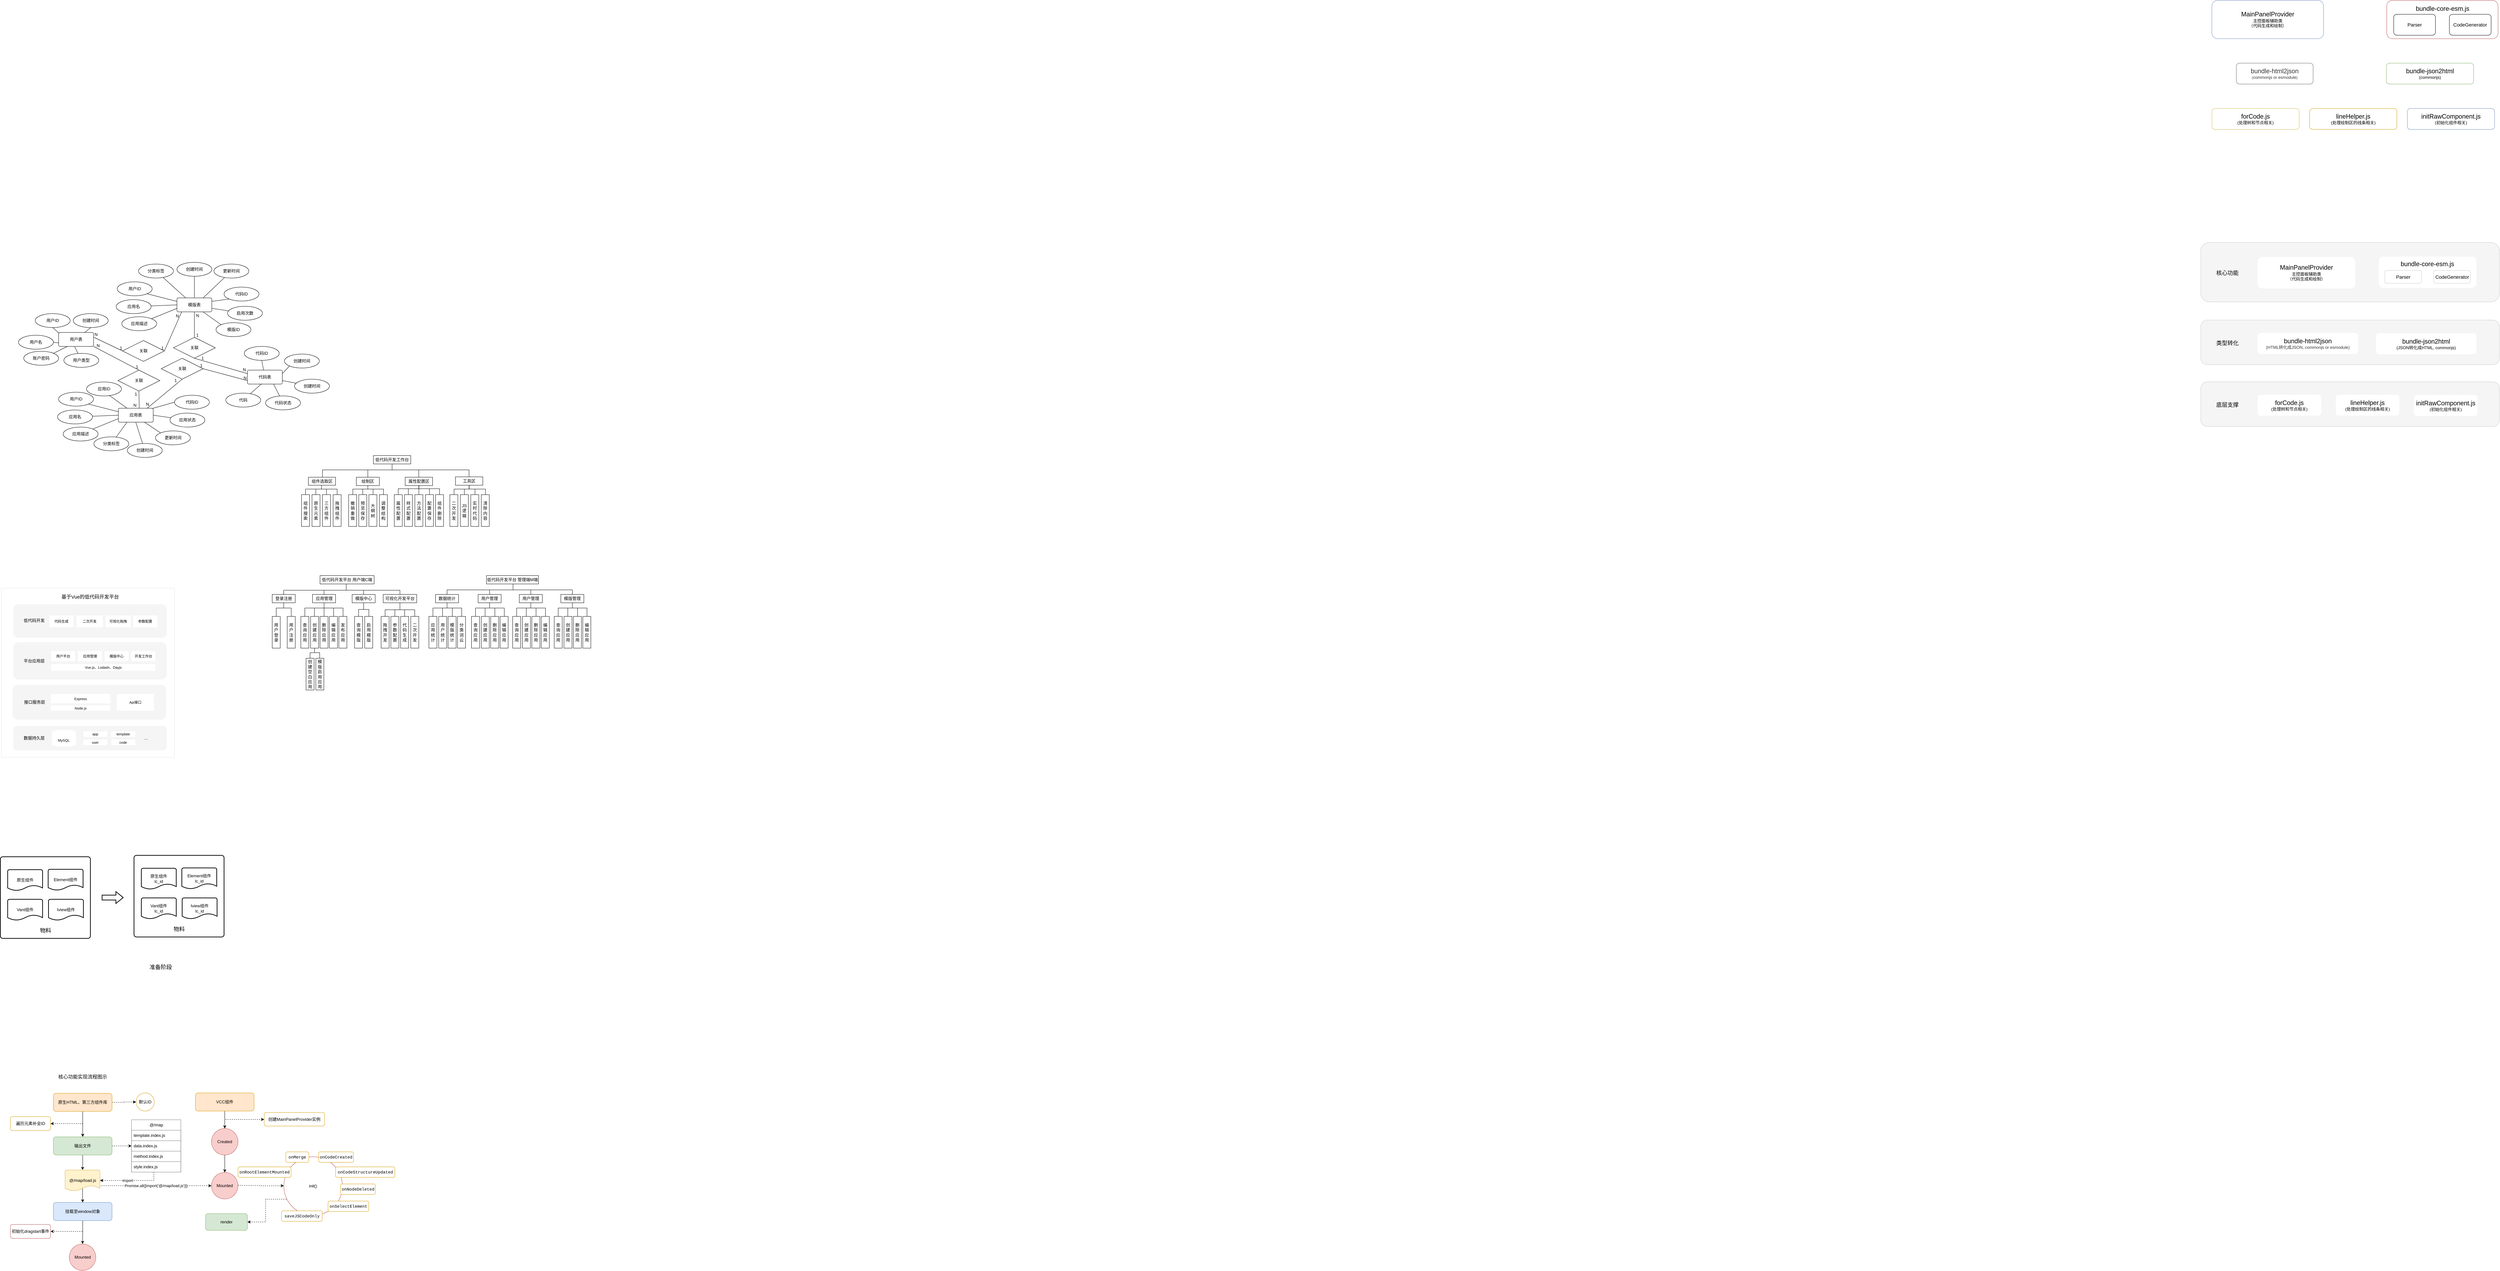 <mxfile version="21.2.9" type="github">
  <diagram name="第 1 页" id="VjLRx25UyAQvM7J-4Zl6">
    <mxGraphModel dx="7660" dy="684" grid="0" gridSize="10" guides="1" tooltips="1" connect="1" arrows="1" fold="1" page="1" pageScale="1" pageWidth="3300" pageHeight="4681" math="0" shadow="0">
      <root>
        <mxCell id="0" />
        <mxCell id="1" parent="0" />
        <mxCell id="tiMLVwem0F0fC3IqUh0f-64" value="" style="rounded=0;whiteSpace=wrap;html=1;fillColor=none;strokeColor=#E6E6E6;glass=0;shadow=0;" parent="1" vertex="1">
          <mxGeometry x="-6214" y="1865" width="496" height="485" as="geometry" />
        </mxCell>
        <mxCell id="3NXTTbFqcuKSfyPvmecg-1" value="&lt;font style=&quot;font-size: 18px;&quot;&gt;MainPanelProvider&lt;/font&gt;&lt;br&gt;主控面板辅助类&lt;br&gt;（代码生成和绘制）" style="rounded=1;whiteSpace=wrap;html=1;fillColor=#FFFFFF;strokeColor=#6c8ebf;" parent="1" vertex="1">
          <mxGeometry x="120" y="180" width="320" height="110" as="geometry" />
        </mxCell>
        <mxCell id="3NXTTbFqcuKSfyPvmecg-7" value="&lt;font style=&quot;&quot;&gt;&lt;span style=&quot;font-size: 18px;&quot;&gt;bundle-html2json&lt;/span&gt;&lt;br&gt;&lt;font size=&quot;1&quot;&gt;(&lt;/font&gt;commonjs or esmodule&lt;font size=&quot;1&quot;&gt;)&lt;br&gt;&lt;/font&gt;&lt;/font&gt;" style="rounded=1;whiteSpace=wrap;html=1;fillColor=#FFFFFF;strokeColor=#666666;fontColor=#333333;" parent="1" vertex="1">
          <mxGeometry x="190" y="360" width="220" height="60" as="geometry" />
        </mxCell>
        <mxCell id="3NXTTbFqcuKSfyPvmecg-8" value="&lt;font style=&quot;&quot;&gt;&lt;font style=&quot;font-size: 18px;&quot;&gt;bundle-json2html&lt;br&gt;&lt;/font&gt;&lt;font style=&quot;border-color: var(--border-color);&quot;&gt;(&lt;/font&gt;commonjs&lt;font style=&quot;border-color: var(--border-color);&quot;&gt;)&lt;/font&gt;&lt;br&gt;&lt;/font&gt;" style="rounded=1;whiteSpace=wrap;html=1;fillColor=#FFFFFF;strokeColor=#82b366;" parent="1" vertex="1">
          <mxGeometry x="620" y="360" width="250" height="60" as="geometry" />
        </mxCell>
        <mxCell id="dqwRUlWCTJc2C8WjFYuJ-1" value="&lt;font style=&quot;&quot;&gt;&lt;font style=&quot;font-size: 18px;&quot;&gt;forCode.js&lt;br&gt;&lt;/font&gt;(处理树和节点相关)&lt;br&gt;&lt;/font&gt;" style="rounded=1;whiteSpace=wrap;html=1;fillColor=#FFFFFF;strokeColor=#d6b656;" parent="1" vertex="1">
          <mxGeometry x="120" y="490" width="250" height="60" as="geometry" />
        </mxCell>
        <mxCell id="dqwRUlWCTJc2C8WjFYuJ-2" value="" style="group;fillColor=#FFFFFF;strokeWidth=0;" parent="1" vertex="1" connectable="0">
          <mxGeometry x="621" y="180" width="319" height="110" as="geometry" />
        </mxCell>
        <mxCell id="3NXTTbFqcuKSfyPvmecg-3" value="" style="rounded=1;whiteSpace=wrap;html=1;fillColor=#FFFFFF;strokeColor=#b85450;shadow=0;" parent="dqwRUlWCTJc2C8WjFYuJ-2" vertex="1">
          <mxGeometry width="319" height="110" as="geometry" />
        </mxCell>
        <mxCell id="3NXTTbFqcuKSfyPvmecg-4" value="&lt;font style=&quot;font-size: 14px;&quot;&gt;Parser&lt;/font&gt;" style="rounded=1;whiteSpace=wrap;html=1;fillColor=#FFFFFF;" parent="dqwRUlWCTJc2C8WjFYuJ-2" vertex="1">
          <mxGeometry x="19.938" y="40" width="119.625" height="60" as="geometry" />
        </mxCell>
        <mxCell id="3NXTTbFqcuKSfyPvmecg-5" value="&lt;font style=&quot;font-size: 14px;&quot;&gt;CodeGenerator&lt;/font&gt;" style="rounded=1;whiteSpace=wrap;html=1;fillColor=#FFFFFF;" parent="dqwRUlWCTJc2C8WjFYuJ-2" vertex="1">
          <mxGeometry x="179.438" y="40" width="119.625" height="60" as="geometry" />
        </mxCell>
        <mxCell id="3NXTTbFqcuKSfyPvmecg-6" value="&lt;font style=&quot;font-size: 18px;&quot;&gt;bundle-core-esm.js&lt;/font&gt;" style="text;html=1;strokeColor=none;fillColor=#FFFFFF;align=center;verticalAlign=middle;whiteSpace=wrap;rounded=0;" parent="dqwRUlWCTJc2C8WjFYuJ-2" vertex="1">
          <mxGeometry x="78.504" y="9" width="161.992" height="30" as="geometry" />
        </mxCell>
        <mxCell id="dqwRUlWCTJc2C8WjFYuJ-3" value="&lt;font style=&quot;&quot;&gt;&lt;font style=&quot;font-size: 18px;&quot;&gt;initRawComponent.js&lt;br&gt;&lt;/font&gt;(初始化组件相关)&lt;br&gt;&lt;/font&gt;" style="rounded=1;whiteSpace=wrap;html=1;fillColor=#FFFFFF;strokeColor=#6c8ebf;" parent="1" vertex="1">
          <mxGeometry x="680" y="490" width="250" height="60" as="geometry" />
        </mxCell>
        <mxCell id="dqwRUlWCTJc2C8WjFYuJ-4" value="&lt;font style=&quot;&quot;&gt;&lt;font style=&quot;font-size: 18px;&quot;&gt;lineHelper.js&lt;br&gt;&lt;/font&gt;(处理绘制区的线条相关)&lt;br&gt;&lt;/font&gt;" style="rounded=1;whiteSpace=wrap;html=1;fillColor=#FFFFFF;strokeColor=#d79b00;" parent="1" vertex="1">
          <mxGeometry x="400" y="490" width="250" height="60" as="geometry" />
        </mxCell>
        <mxCell id="tiMLVwem0F0fC3IqUh0f-2" value="" style="rounded=1;whiteSpace=wrap;html=1;fillColor=#f5f5f5;strokeColor=none;fontColor=#333333;" parent="1" vertex="1">
          <mxGeometry x="-6180" y="2260" width="440" height="70" as="geometry" />
        </mxCell>
        <mxCell id="tiMLVwem0F0fC3IqUh0f-3" value="MySQL" style="shape=cylinder3;whiteSpace=wrap;html=1;boundedLbl=1;backgroundOutline=1;size=6.444;strokeWidth=0;strokeColor=#808080;fontSize=10;" parent="1" vertex="1">
          <mxGeometry x="-6070" y="2270" width="70" height="50" as="geometry" />
        </mxCell>
        <mxCell id="tiMLVwem0F0fC3IqUh0f-7" value="数据持久层" style="text;html=1;strokeColor=none;fillColor=none;align=center;verticalAlign=middle;whiteSpace=wrap;rounded=0;" parent="1" vertex="1">
          <mxGeometry x="-6160" y="2280" width="80" height="30" as="geometry" />
        </mxCell>
        <mxCell id="tiMLVwem0F0fC3IqUh0f-10" value="app" style="whiteSpace=wrap;html=1;align=center;strokeWidth=0;strokeColor=#808080;fontSize=10;" parent="1" vertex="1">
          <mxGeometry x="-5980" y="2275" width="70" height="16.88" as="geometry" />
        </mxCell>
        <mxCell id="tiMLVwem0F0fC3IqUh0f-11" value="user" style="whiteSpace=wrap;html=1;align=center;strokeWidth=0;strokeColor=#808080;fontSize=10;" parent="1" vertex="1">
          <mxGeometry x="-5980" y="2298.12" width="70" height="16.88" as="geometry" />
        </mxCell>
        <mxCell id="tiMLVwem0F0fC3IqUh0f-12" value="template" style="whiteSpace=wrap;html=1;align=center;strokeWidth=0;strokeColor=#808080;fontSize=10;" parent="1" vertex="1">
          <mxGeometry x="-5900" y="2274.88" width="70" height="17.12" as="geometry" />
        </mxCell>
        <mxCell id="tiMLVwem0F0fC3IqUh0f-13" value="code" style="whiteSpace=wrap;html=1;align=center;strokeWidth=0;strokeColor=#808080;fontSize=10;" parent="1" vertex="1">
          <mxGeometry x="-5900" y="2298.12" width="70" height="16.88" as="geometry" />
        </mxCell>
        <mxCell id="tiMLVwem0F0fC3IqUh0f-17" value="..." style="text;html=1;strokeColor=none;fillColor=none;align=center;verticalAlign=middle;whiteSpace=wrap;rounded=0;" parent="1" vertex="1">
          <mxGeometry x="-5830" y="2280" width="60" height="30" as="geometry" />
        </mxCell>
        <mxCell id="tiMLVwem0F0fC3IqUh0f-18" value="" style="rounded=1;whiteSpace=wrap;html=1;fillColor=#f5f5f5;strokeColor=none;fontColor=#333333;" parent="1" vertex="1">
          <mxGeometry x="-6182" y="2142" width="440" height="100" as="geometry" />
        </mxCell>
        <mxCell id="tiMLVwem0F0fC3IqUh0f-19" value="接口服务层" style="text;html=1;strokeColor=none;fillColor=none;align=center;verticalAlign=middle;whiteSpace=wrap;rounded=0;" parent="1" vertex="1">
          <mxGeometry x="-6159" y="2177" width="80" height="30" as="geometry" />
        </mxCell>
        <mxCell id="tiMLVwem0F0fC3IqUh0f-20" value="Node.js" style="rounded=0;whiteSpace=wrap;html=1;glass=0;strokeWidth=0;strokeColor=none;fontSize=10;" parent="1" vertex="1">
          <mxGeometry x="-6072.5" y="2201" width="170" height="15" as="geometry" />
        </mxCell>
        <mxCell id="tiMLVwem0F0fC3IqUh0f-21" value="Express" style="rounded=0;whiteSpace=wrap;html=1;strokeWidth=0;strokeColor=none;fontSize=10;" parent="1" vertex="1">
          <mxGeometry x="-6072.5" y="2168" width="170" height="27" as="geometry" />
        </mxCell>
        <mxCell id="tiMLVwem0F0fC3IqUh0f-30" value="Api接口" style="rounded=0;whiteSpace=wrap;html=1;strokeWidth=0;strokeColor=none;fontSize=10;" parent="1" vertex="1">
          <mxGeometry x="-5883.5" y="2168" width="106" height="48" as="geometry" />
        </mxCell>
        <mxCell id="tiMLVwem0F0fC3IqUh0f-32" value="" style="rounded=1;whiteSpace=wrap;html=1;fillColor=#f5f5f5;strokeColor=none;fontColor=#333333;" parent="1" vertex="1">
          <mxGeometry x="-6180" y="2020" width="440" height="107" as="geometry" />
        </mxCell>
        <mxCell id="tiMLVwem0F0fC3IqUh0f-33" value="平台应用层" style="text;html=1;strokeColor=none;fillColor=none;align=center;verticalAlign=middle;whiteSpace=wrap;rounded=0;" parent="1" vertex="1">
          <mxGeometry x="-6160" y="2058.5" width="80" height="30" as="geometry" />
        </mxCell>
        <mxCell id="tiMLVwem0F0fC3IqUh0f-37" value="Vue.js、Lodash、Dayjs" style="rounded=0;whiteSpace=wrap;html=1;strokeWidth=0;strokeColor=#808080;fontSize=10;" parent="1" vertex="1">
          <mxGeometry x="-6072.5" y="2082.25" width="300" height="20" as="geometry" />
        </mxCell>
        <mxCell id="tiMLVwem0F0fC3IqUh0f-42" value="用户平台" style="rounded=0;whiteSpace=wrap;html=1;fontSize=10;strokeWidth=0;strokeColor=#808080;" parent="1" vertex="1">
          <mxGeometry x="-6072.5" y="2044.75" width="70" height="30" as="geometry" />
        </mxCell>
        <mxCell id="tiMLVwem0F0fC3IqUh0f-44" value="应用管理" style="rounded=0;whiteSpace=wrap;html=1;fontSize=10;strokeWidth=0;strokeColor=#808080;" parent="1" vertex="1">
          <mxGeometry x="-5995.5" y="2044.75" width="70" height="30" as="geometry" />
        </mxCell>
        <mxCell id="tiMLVwem0F0fC3IqUh0f-45" value="模版中心" style="rounded=0;whiteSpace=wrap;html=1;fontSize=10;strokeWidth=0;strokeColor=#808080;" parent="1" vertex="1">
          <mxGeometry x="-5919.5" y="2044.75" width="70" height="30" as="geometry" />
        </mxCell>
        <mxCell id="tiMLVwem0F0fC3IqUh0f-46" value="开发工作台" style="rounded=0;whiteSpace=wrap;html=1;fontSize=10;strokeWidth=0;strokeColor=#808080;" parent="1" vertex="1">
          <mxGeometry x="-5842.5" y="2044.75" width="70" height="30" as="geometry" />
        </mxCell>
        <mxCell id="tiMLVwem0F0fC3IqUh0f-48" value="" style="rounded=1;whiteSpace=wrap;html=1;fillColor=#f5f5f5;strokeColor=none;fontColor=#333333;" parent="1" vertex="1">
          <mxGeometry x="-6180" y="1911" width="440" height="96" as="geometry" />
        </mxCell>
        <mxCell id="tiMLVwem0F0fC3IqUh0f-49" value="低代码开发" style="text;html=1;strokeColor=none;fillColor=none;align=center;verticalAlign=middle;whiteSpace=wrap;rounded=0;" parent="1" vertex="1">
          <mxGeometry x="-6160" y="1942.5" width="80" height="30" as="geometry" />
        </mxCell>
        <mxCell id="tiMLVwem0F0fC3IqUh0f-51" value="代码生成" style="rounded=0;whiteSpace=wrap;html=1;fontSize=10;strokeWidth=0;strokeColor=#808080;" parent="1" vertex="1">
          <mxGeometry x="-6077" y="1942.5" width="70" height="35" as="geometry" />
        </mxCell>
        <mxCell id="tiMLVwem0F0fC3IqUh0f-52" value="二次开发" style="rounded=0;whiteSpace=wrap;html=1;fontSize=10;strokeWidth=0;strokeColor=#808080;" parent="1" vertex="1">
          <mxGeometry x="-6000" y="1942.5" width="77" height="35" as="geometry" />
        </mxCell>
        <mxCell id="tiMLVwem0F0fC3IqUh0f-53" value="可视化拖拽" style="rounded=0;whiteSpace=wrap;html=1;fontSize=10;strokeWidth=0;strokeColor=#808080;" parent="1" vertex="1">
          <mxGeometry x="-5916.5" y="1942.5" width="73" height="35" as="geometry" />
        </mxCell>
        <mxCell id="tiMLVwem0F0fC3IqUh0f-54" value="参数配置" style="rounded=0;whiteSpace=wrap;html=1;fontSize=10;strokeWidth=0;strokeColor=#808080;" parent="1" vertex="1">
          <mxGeometry x="-5837" y="1942.5" width="70" height="35" as="geometry" />
        </mxCell>
        <mxCell id="tiMLVwem0F0fC3IqUh0f-81" style="edgeStyle=orthogonalEdgeStyle;rounded=0;orthogonalLoop=1;jettySize=auto;html=1;entryX=0.5;entryY=0;entryDx=0;entryDy=0;endArrow=none;endFill=0;" parent="1" source="tiMLVwem0F0fC3IqUh0f-67" target="tiMLVwem0F0fC3IqUh0f-79" edge="1">
          <mxGeometry relative="1" as="geometry">
            <Array as="points">
              <mxPoint x="-5405" y="1922" />
              <mxPoint x="-5426" y="1922" />
            </Array>
          </mxGeometry>
        </mxCell>
        <mxCell id="tiMLVwem0F0fC3IqUh0f-82" style="edgeStyle=orthogonalEdgeStyle;rounded=0;orthogonalLoop=1;jettySize=auto;html=1;entryX=0.5;entryY=0;entryDx=0;entryDy=0;endArrow=none;endFill=0;" parent="1" source="tiMLVwem0F0fC3IqUh0f-67" target="tiMLVwem0F0fC3IqUh0f-80" edge="1">
          <mxGeometry relative="1" as="geometry">
            <Array as="points">
              <mxPoint x="-5405" y="1922" />
              <mxPoint x="-5383" y="1922" />
            </Array>
          </mxGeometry>
        </mxCell>
        <mxCell id="tiMLVwem0F0fC3IqUh0f-67" value="登录注册" style="rounded=0;whiteSpace=wrap;html=1;" parent="1" vertex="1">
          <mxGeometry x="-5438" y="1883" width="66" height="24" as="geometry" />
        </mxCell>
        <mxCell id="tiMLVwem0F0fC3IqUh0f-114" style="edgeStyle=orthogonalEdgeStyle;rounded=0;orthogonalLoop=1;jettySize=auto;html=1;entryX=0.5;entryY=0;entryDx=0;entryDy=0;endArrow=none;endFill=0;" parent="1" source="tiMLVwem0F0fC3IqUh0f-68" target="tiMLVwem0F0fC3IqUh0f-99" edge="1">
          <mxGeometry relative="1" as="geometry">
            <Array as="points">
              <mxPoint x="-5289" y="1922" />
              <mxPoint x="-5345" y="1922" />
            </Array>
          </mxGeometry>
        </mxCell>
        <mxCell id="tiMLVwem0F0fC3IqUh0f-115" style="edgeStyle=orthogonalEdgeStyle;rounded=0;orthogonalLoop=1;jettySize=auto;html=1;endArrow=none;endFill=0;" parent="1" source="tiMLVwem0F0fC3IqUh0f-68" target="tiMLVwem0F0fC3IqUh0f-91" edge="1">
          <mxGeometry relative="1" as="geometry">
            <Array as="points">
              <mxPoint x="-5289" y="1922" />
              <mxPoint x="-5317" y="1922" />
            </Array>
          </mxGeometry>
        </mxCell>
        <mxCell id="tiMLVwem0F0fC3IqUh0f-116" style="edgeStyle=orthogonalEdgeStyle;rounded=0;orthogonalLoop=1;jettySize=auto;html=1;endArrow=none;endFill=0;" parent="1" source="tiMLVwem0F0fC3IqUh0f-68" target="tiMLVwem0F0fC3IqUh0f-92" edge="1">
          <mxGeometry relative="1" as="geometry" />
        </mxCell>
        <mxCell id="tiMLVwem0F0fC3IqUh0f-117" style="edgeStyle=orthogonalEdgeStyle;rounded=0;orthogonalLoop=1;jettySize=auto;html=1;entryX=0.5;entryY=0;entryDx=0;entryDy=0;endArrow=none;endFill=0;" parent="1" source="tiMLVwem0F0fC3IqUh0f-68" target="tiMLVwem0F0fC3IqUh0f-93" edge="1">
          <mxGeometry relative="1" as="geometry">
            <Array as="points">
              <mxPoint x="-5289" y="1922" />
              <mxPoint x="-5262" y="1922" />
              <mxPoint x="-5262" y="1946" />
            </Array>
          </mxGeometry>
        </mxCell>
        <mxCell id="tiMLVwem0F0fC3IqUh0f-118" style="edgeStyle=orthogonalEdgeStyle;rounded=0;orthogonalLoop=1;jettySize=auto;html=1;entryX=0.5;entryY=0;entryDx=0;entryDy=0;endArrow=none;endFill=0;" parent="1" source="tiMLVwem0F0fC3IqUh0f-68" target="tiMLVwem0F0fC3IqUh0f-94" edge="1">
          <mxGeometry relative="1" as="geometry">
            <Array as="points">
              <mxPoint x="-5289" y="1922" />
              <mxPoint x="-5235" y="1922" />
              <mxPoint x="-5235" y="1946" />
            </Array>
          </mxGeometry>
        </mxCell>
        <mxCell id="tiMLVwem0F0fC3IqUh0f-68" value="应用管理" style="rounded=0;whiteSpace=wrap;html=1;" parent="1" vertex="1">
          <mxGeometry x="-5322.5" y="1883" width="66" height="24" as="geometry" />
        </mxCell>
        <mxCell id="tiMLVwem0F0fC3IqUh0f-119" style="edgeStyle=orthogonalEdgeStyle;rounded=0;orthogonalLoop=1;jettySize=auto;html=1;entryX=0.5;entryY=0;entryDx=0;entryDy=0;endArrow=none;endFill=0;" parent="1" source="tiMLVwem0F0fC3IqUh0f-69" target="tiMLVwem0F0fC3IqUh0f-101" edge="1">
          <mxGeometry relative="1" as="geometry">
            <Array as="points">
              <mxPoint x="-5176" y="1926" />
              <mxPoint x="-5191" y="1926" />
            </Array>
          </mxGeometry>
        </mxCell>
        <mxCell id="tiMLVwem0F0fC3IqUh0f-120" style="edgeStyle=orthogonalEdgeStyle;rounded=0;orthogonalLoop=1;jettySize=auto;html=1;endArrow=none;endFill=0;" parent="1" source="tiMLVwem0F0fC3IqUh0f-69" target="tiMLVwem0F0fC3IqUh0f-102" edge="1">
          <mxGeometry relative="1" as="geometry">
            <Array as="points">
              <mxPoint x="-5176" y="1926" />
              <mxPoint x="-5161" y="1926" />
            </Array>
          </mxGeometry>
        </mxCell>
        <mxCell id="tiMLVwem0F0fC3IqUh0f-69" value="模版中心" style="rounded=0;whiteSpace=wrap;html=1;" parent="1" vertex="1">
          <mxGeometry x="-5209" y="1883" width="66" height="24" as="geometry" />
        </mxCell>
        <mxCell id="tiMLVwem0F0fC3IqUh0f-121" style="edgeStyle=orthogonalEdgeStyle;rounded=0;orthogonalLoop=1;jettySize=auto;html=1;entryX=0.5;entryY=0;entryDx=0;entryDy=0;endArrow=none;endFill=0;" parent="1" source="tiMLVwem0F0fC3IqUh0f-70" target="tiMLVwem0F0fC3IqUh0f-103" edge="1">
          <mxGeometry relative="1" as="geometry" />
        </mxCell>
        <mxCell id="tiMLVwem0F0fC3IqUh0f-122" style="edgeStyle=orthogonalEdgeStyle;rounded=0;orthogonalLoop=1;jettySize=auto;html=1;endArrow=none;endFill=0;" parent="1" source="tiMLVwem0F0fC3IqUh0f-70" target="tiMLVwem0F0fC3IqUh0f-104" edge="1">
          <mxGeometry relative="1" as="geometry" />
        </mxCell>
        <mxCell id="tiMLVwem0F0fC3IqUh0f-123" style="edgeStyle=orthogonalEdgeStyle;rounded=0;orthogonalLoop=1;jettySize=auto;html=1;entryX=0.5;entryY=0;entryDx=0;entryDy=0;endArrow=none;endFill=0;" parent="1" source="tiMLVwem0F0fC3IqUh0f-70" target="tiMLVwem0F0fC3IqUh0f-105" edge="1">
          <mxGeometry relative="1" as="geometry" />
        </mxCell>
        <mxCell id="tiMLVwem0F0fC3IqUh0f-124" style="edgeStyle=orthogonalEdgeStyle;rounded=0;orthogonalLoop=1;jettySize=auto;html=1;endArrow=none;endFill=0;" parent="1" source="tiMLVwem0F0fC3IqUh0f-70" target="tiMLVwem0F0fC3IqUh0f-106" edge="1">
          <mxGeometry relative="1" as="geometry" />
        </mxCell>
        <mxCell id="tiMLVwem0F0fC3IqUh0f-70" value="可视化开发平台" style="rounded=0;whiteSpace=wrap;html=1;" parent="1" vertex="1">
          <mxGeometry x="-5120" y="1883" width="96" height="24" as="geometry" />
        </mxCell>
        <mxCell id="tiMLVwem0F0fC3IqUh0f-79" value="用户登录" style="rounded=0;whiteSpace=wrap;html=1;" parent="1" vertex="1">
          <mxGeometry x="-5438" y="1946" width="23" height="91" as="geometry" />
        </mxCell>
        <mxCell id="tiMLVwem0F0fC3IqUh0f-80" value="用户注册" style="rounded=0;whiteSpace=wrap;html=1;" parent="1" vertex="1">
          <mxGeometry x="-5395" y="1946" width="23" height="91" as="geometry" />
        </mxCell>
        <mxCell id="tiMLVwem0F0fC3IqUh0f-170" style="edgeStyle=orthogonalEdgeStyle;rounded=0;orthogonalLoop=1;jettySize=auto;html=1;endArrow=none;endFill=0;" parent="1" source="tiMLVwem0F0fC3IqUh0f-84" target="tiMLVwem0F0fC3IqUh0f-133" edge="1">
          <mxGeometry relative="1" as="geometry">
            <Array as="points">
              <mxPoint x="-4748" y="1870" />
              <mxPoint x="-4937" y="1870" />
            </Array>
          </mxGeometry>
        </mxCell>
        <mxCell id="tiMLVwem0F0fC3IqUh0f-171" style="edgeStyle=orthogonalEdgeStyle;rounded=0;orthogonalLoop=1;jettySize=auto;html=1;endArrow=none;endFill=0;" parent="1" source="tiMLVwem0F0fC3IqUh0f-84" target="tiMLVwem0F0fC3IqUh0f-147" edge="1">
          <mxGeometry relative="1" as="geometry">
            <Array as="points">
              <mxPoint x="-4748" y="1870" />
              <mxPoint x="-4815" y="1870" />
            </Array>
          </mxGeometry>
        </mxCell>
        <mxCell id="tiMLVwem0F0fC3IqUh0f-172" style="edgeStyle=orthogonalEdgeStyle;rounded=0;orthogonalLoop=1;jettySize=auto;html=1;endArrow=none;endFill=0;" parent="1" source="tiMLVwem0F0fC3IqUh0f-84" target="tiMLVwem0F0fC3IqUh0f-156" edge="1">
          <mxGeometry relative="1" as="geometry">
            <Array as="points">
              <mxPoint x="-4748" y="1870" />
              <mxPoint x="-4697" y="1870" />
            </Array>
          </mxGeometry>
        </mxCell>
        <mxCell id="tiMLVwem0F0fC3IqUh0f-173" style="edgeStyle=orthogonalEdgeStyle;rounded=0;orthogonalLoop=1;jettySize=auto;html=1;endArrow=none;endFill=0;" parent="1" source="tiMLVwem0F0fC3IqUh0f-84" target="tiMLVwem0F0fC3IqUh0f-165" edge="1">
          <mxGeometry relative="1" as="geometry">
            <Array as="points">
              <mxPoint x="-4748" y="1870" />
              <mxPoint x="-4578" y="1870" />
            </Array>
          </mxGeometry>
        </mxCell>
        <mxCell id="tiMLVwem0F0fC3IqUh0f-84" value="低代码开发平台 管理端M端" style="rounded=0;whiteSpace=wrap;html=1;" parent="1" vertex="1">
          <mxGeometry x="-4824" y="1829" width="149" height="24" as="geometry" />
        </mxCell>
        <mxCell id="tiMLVwem0F0fC3IqUh0f-107" style="edgeStyle=orthogonalEdgeStyle;rounded=0;orthogonalLoop=1;jettySize=auto;html=1;entryX=0.5;entryY=0;entryDx=0;entryDy=0;endArrow=none;endFill=0;" parent="1" source="tiMLVwem0F0fC3IqUh0f-85" target="tiMLVwem0F0fC3IqUh0f-68" edge="1">
          <mxGeometry relative="1" as="geometry">
            <Array as="points">
              <mxPoint x="-5226" y="1871" />
              <mxPoint x="-5289" y="1871" />
            </Array>
          </mxGeometry>
        </mxCell>
        <mxCell id="tiMLVwem0F0fC3IqUh0f-108" style="edgeStyle=orthogonalEdgeStyle;rounded=0;orthogonalLoop=1;jettySize=auto;html=1;endArrow=none;endFill=0;" parent="1" source="tiMLVwem0F0fC3IqUh0f-85" target="tiMLVwem0F0fC3IqUh0f-67" edge="1">
          <mxGeometry relative="1" as="geometry">
            <Array as="points">
              <mxPoint x="-5226" y="1871" />
              <mxPoint x="-5405" y="1871" />
            </Array>
          </mxGeometry>
        </mxCell>
        <mxCell id="tiMLVwem0F0fC3IqUh0f-109" style="edgeStyle=orthogonalEdgeStyle;rounded=0;orthogonalLoop=1;jettySize=auto;html=1;endArrow=none;endFill=0;" parent="1" source="tiMLVwem0F0fC3IqUh0f-85" target="tiMLVwem0F0fC3IqUh0f-69" edge="1">
          <mxGeometry relative="1" as="geometry">
            <Array as="points">
              <mxPoint x="-5226" y="1871" />
              <mxPoint x="-5176" y="1871" />
            </Array>
          </mxGeometry>
        </mxCell>
        <mxCell id="tiMLVwem0F0fC3IqUh0f-112" style="edgeStyle=orthogonalEdgeStyle;rounded=0;orthogonalLoop=1;jettySize=auto;html=1;entryX=0.5;entryY=0;entryDx=0;entryDy=0;endArrow=none;endFill=0;" parent="1" source="tiMLVwem0F0fC3IqUh0f-85" target="tiMLVwem0F0fC3IqUh0f-70" edge="1">
          <mxGeometry relative="1" as="geometry">
            <Array as="points">
              <mxPoint x="-5226" y="1871" />
              <mxPoint x="-5072" y="1871" />
            </Array>
          </mxGeometry>
        </mxCell>
        <mxCell id="tiMLVwem0F0fC3IqUh0f-85" value="低代码开发平台 用户端C端" style="rounded=0;whiteSpace=wrap;html=1;" parent="1" vertex="1">
          <mxGeometry x="-5301" y="1829" width="155" height="24" as="geometry" />
        </mxCell>
        <mxCell id="tiMLVwem0F0fC3IqUh0f-126" style="edgeStyle=orthogonalEdgeStyle;rounded=0;orthogonalLoop=1;jettySize=auto;html=1;entryX=0.5;entryY=0;entryDx=0;entryDy=0;endArrow=none;endFill=0;" parent="1" source="tiMLVwem0F0fC3IqUh0f-91" target="tiMLVwem0F0fC3IqUh0f-95" edge="1">
          <mxGeometry relative="1" as="geometry">
            <Array as="points">
              <mxPoint x="-5316" y="2050" />
              <mxPoint x="-5330" y="2050" />
            </Array>
          </mxGeometry>
        </mxCell>
        <mxCell id="tiMLVwem0F0fC3IqUh0f-127" style="edgeStyle=orthogonalEdgeStyle;rounded=0;orthogonalLoop=1;jettySize=auto;html=1;endArrow=none;endFill=0;" parent="1" source="tiMLVwem0F0fC3IqUh0f-91" target="tiMLVwem0F0fC3IqUh0f-96" edge="1">
          <mxGeometry relative="1" as="geometry">
            <Array as="points">
              <mxPoint x="-5316" y="2050" />
              <mxPoint x="-5302" y="2050" />
            </Array>
          </mxGeometry>
        </mxCell>
        <mxCell id="tiMLVwem0F0fC3IqUh0f-91" value="创建&lt;br&gt;应用" style="rounded=0;whiteSpace=wrap;html=1;" parent="1" vertex="1">
          <mxGeometry x="-5328" y="1946" width="23" height="91" as="geometry" />
        </mxCell>
        <mxCell id="tiMLVwem0F0fC3IqUh0f-92" value="删除应用" style="rounded=0;whiteSpace=wrap;html=1;" parent="1" vertex="1">
          <mxGeometry x="-5301" y="1946" width="23" height="91" as="geometry" />
        </mxCell>
        <mxCell id="tiMLVwem0F0fC3IqUh0f-93" value="编辑应用" style="rounded=0;whiteSpace=wrap;html=1;" parent="1" vertex="1">
          <mxGeometry x="-5274" y="1946" width="23" height="91" as="geometry" />
        </mxCell>
        <mxCell id="tiMLVwem0F0fC3IqUh0f-94" value="发布应用" style="rounded=0;whiteSpace=wrap;html=1;" parent="1" vertex="1">
          <mxGeometry x="-5247" y="1946" width="23" height="91" as="geometry" />
        </mxCell>
        <mxCell id="tiMLVwem0F0fC3IqUh0f-95" value="创建空白应用" style="rounded=0;whiteSpace=wrap;html=1;" parent="1" vertex="1">
          <mxGeometry x="-5341" y="2066" width="23" height="91" as="geometry" />
        </mxCell>
        <mxCell id="tiMLVwem0F0fC3IqUh0f-96" value="模版启用应用" style="rounded=0;whiteSpace=wrap;html=1;" parent="1" vertex="1">
          <mxGeometry x="-5313" y="2066" width="23" height="91" as="geometry" />
        </mxCell>
        <mxCell id="tiMLVwem0F0fC3IqUh0f-99" value="查询应用" style="rounded=0;whiteSpace=wrap;html=1;" parent="1" vertex="1">
          <mxGeometry x="-5356" y="1946" width="23" height="91" as="geometry" />
        </mxCell>
        <mxCell id="tiMLVwem0F0fC3IqUh0f-101" value="查询模版" style="rounded=0;whiteSpace=wrap;html=1;" parent="1" vertex="1">
          <mxGeometry x="-5202" y="1946" width="23" height="91" as="geometry" />
        </mxCell>
        <mxCell id="tiMLVwem0F0fC3IqUh0f-102" value="启用模版" style="rounded=0;whiteSpace=wrap;html=1;" parent="1" vertex="1">
          <mxGeometry x="-5173" y="1946" width="23" height="91" as="geometry" />
        </mxCell>
        <mxCell id="tiMLVwem0F0fC3IqUh0f-103" value="拖拽开发" style="rounded=0;whiteSpace=wrap;html=1;" parent="1" vertex="1">
          <mxGeometry x="-5126" y="1946" width="23" height="91" as="geometry" />
        </mxCell>
        <mxCell id="tiMLVwem0F0fC3IqUh0f-104" value="参数配置" style="rounded=0;whiteSpace=wrap;html=1;" parent="1" vertex="1">
          <mxGeometry x="-5098" y="1946" width="23" height="91" as="geometry" />
        </mxCell>
        <mxCell id="tiMLVwem0F0fC3IqUh0f-105" value="代码生成" style="rounded=0;whiteSpace=wrap;html=1;" parent="1" vertex="1">
          <mxGeometry x="-5070" y="1946" width="23" height="91" as="geometry" />
        </mxCell>
        <mxCell id="tiMLVwem0F0fC3IqUh0f-106" value="二次开发" style="rounded=0;whiteSpace=wrap;html=1;" parent="1" vertex="1">
          <mxGeometry x="-5041" y="1946" width="23" height="91" as="geometry" />
        </mxCell>
        <mxCell id="tiMLVwem0F0fC3IqUh0f-128" style="edgeStyle=orthogonalEdgeStyle;rounded=0;orthogonalLoop=1;jettySize=auto;html=1;entryX=0.5;entryY=0;entryDx=0;entryDy=0;endArrow=none;endFill=0;" parent="1" source="tiMLVwem0F0fC3IqUh0f-133" target="tiMLVwem0F0fC3IqUh0f-142" edge="1">
          <mxGeometry relative="1" as="geometry">
            <Array as="points">
              <mxPoint x="-4937" y="1922" />
              <mxPoint x="-4977" y="1922" />
            </Array>
          </mxGeometry>
        </mxCell>
        <mxCell id="tiMLVwem0F0fC3IqUh0f-129" style="edgeStyle=orthogonalEdgeStyle;rounded=0;orthogonalLoop=1;jettySize=auto;html=1;endArrow=none;endFill=0;" parent="1" source="tiMLVwem0F0fC3IqUh0f-133" target="tiMLVwem0F0fC3IqUh0f-136" edge="1">
          <mxGeometry relative="1" as="geometry">
            <Array as="points">
              <mxPoint x="-4937" y="1922" />
              <mxPoint x="-4950" y="1922" />
            </Array>
          </mxGeometry>
        </mxCell>
        <mxCell id="tiMLVwem0F0fC3IqUh0f-130" style="edgeStyle=orthogonalEdgeStyle;rounded=0;orthogonalLoop=1;jettySize=auto;html=1;endArrow=none;endFill=0;" parent="1" source="tiMLVwem0F0fC3IqUh0f-133" target="tiMLVwem0F0fC3IqUh0f-137" edge="1">
          <mxGeometry relative="1" as="geometry">
            <Array as="points">
              <mxPoint x="-4937" y="1922" />
              <mxPoint x="-4922" y="1922" />
            </Array>
          </mxGeometry>
        </mxCell>
        <mxCell id="tiMLVwem0F0fC3IqUh0f-131" style="edgeStyle=orthogonalEdgeStyle;rounded=0;orthogonalLoop=1;jettySize=auto;html=1;entryX=0.5;entryY=0;entryDx=0;entryDy=0;endArrow=none;endFill=0;" parent="1" source="tiMLVwem0F0fC3IqUh0f-133" target="tiMLVwem0F0fC3IqUh0f-138" edge="1">
          <mxGeometry relative="1" as="geometry">
            <Array as="points">
              <mxPoint x="-4937" y="1922" />
              <mxPoint x="-4895" y="1922" />
              <mxPoint x="-4895" y="1946" />
            </Array>
          </mxGeometry>
        </mxCell>
        <mxCell id="tiMLVwem0F0fC3IqUh0f-133" value="数据统计" style="rounded=0;whiteSpace=wrap;html=1;" parent="1" vertex="1">
          <mxGeometry x="-4970" y="1883" width="66" height="24" as="geometry" />
        </mxCell>
        <mxCell id="tiMLVwem0F0fC3IqUh0f-136" value="用户统计" style="rounded=0;whiteSpace=wrap;html=1;" parent="1" vertex="1">
          <mxGeometry x="-4961" y="1946" width="23" height="91" as="geometry" />
        </mxCell>
        <mxCell id="tiMLVwem0F0fC3IqUh0f-137" value="模版统计" style="rounded=0;whiteSpace=wrap;html=1;" parent="1" vertex="1">
          <mxGeometry x="-4934" y="1946" width="23" height="91" as="geometry" />
        </mxCell>
        <mxCell id="tiMLVwem0F0fC3IqUh0f-138" value="分类词云" style="rounded=0;whiteSpace=wrap;html=1;" parent="1" vertex="1">
          <mxGeometry x="-4907" y="1946" width="23" height="91" as="geometry" />
        </mxCell>
        <mxCell id="tiMLVwem0F0fC3IqUh0f-142" value="应用统计" style="rounded=0;whiteSpace=wrap;html=1;" parent="1" vertex="1">
          <mxGeometry x="-4989" y="1946" width="23" height="91" as="geometry" />
        </mxCell>
        <mxCell id="tiMLVwem0F0fC3IqUh0f-143" style="edgeStyle=orthogonalEdgeStyle;rounded=0;orthogonalLoop=1;jettySize=auto;html=1;entryX=0.5;entryY=0;entryDx=0;entryDy=0;endArrow=none;endFill=0;" parent="1" source="tiMLVwem0F0fC3IqUh0f-147" target="tiMLVwem0F0fC3IqUh0f-151" edge="1">
          <mxGeometry relative="1" as="geometry">
            <Array as="points">
              <mxPoint x="-4815" y="1922" />
              <mxPoint x="-4855" y="1922" />
            </Array>
          </mxGeometry>
        </mxCell>
        <mxCell id="tiMLVwem0F0fC3IqUh0f-144" style="edgeStyle=orthogonalEdgeStyle;rounded=0;orthogonalLoop=1;jettySize=auto;html=1;endArrow=none;endFill=0;" parent="1" source="tiMLVwem0F0fC3IqUh0f-147" target="tiMLVwem0F0fC3IqUh0f-148" edge="1">
          <mxGeometry relative="1" as="geometry">
            <Array as="points">
              <mxPoint x="-4815" y="1922" />
              <mxPoint x="-4828" y="1922" />
            </Array>
          </mxGeometry>
        </mxCell>
        <mxCell id="tiMLVwem0F0fC3IqUh0f-145" style="edgeStyle=orthogonalEdgeStyle;rounded=0;orthogonalLoop=1;jettySize=auto;html=1;endArrow=none;endFill=0;" parent="1" source="tiMLVwem0F0fC3IqUh0f-147" target="tiMLVwem0F0fC3IqUh0f-149" edge="1">
          <mxGeometry relative="1" as="geometry">
            <Array as="points">
              <mxPoint x="-4815" y="1922" />
              <mxPoint x="-4800" y="1922" />
            </Array>
          </mxGeometry>
        </mxCell>
        <mxCell id="tiMLVwem0F0fC3IqUh0f-146" style="edgeStyle=orthogonalEdgeStyle;rounded=0;orthogonalLoop=1;jettySize=auto;html=1;entryX=0.5;entryY=0;entryDx=0;entryDy=0;endArrow=none;endFill=0;" parent="1" source="tiMLVwem0F0fC3IqUh0f-147" target="tiMLVwem0F0fC3IqUh0f-150" edge="1">
          <mxGeometry relative="1" as="geometry">
            <Array as="points">
              <mxPoint x="-4815" y="1922" />
              <mxPoint x="-4773" y="1922" />
              <mxPoint x="-4773" y="1946" />
            </Array>
          </mxGeometry>
        </mxCell>
        <mxCell id="tiMLVwem0F0fC3IqUh0f-147" value="用户管理" style="rounded=0;whiteSpace=wrap;html=1;" parent="1" vertex="1">
          <mxGeometry x="-4848" y="1883" width="66" height="24" as="geometry" />
        </mxCell>
        <mxCell id="tiMLVwem0F0fC3IqUh0f-148" value="创建&lt;br&gt;应用" style="rounded=0;whiteSpace=wrap;html=1;" parent="1" vertex="1">
          <mxGeometry x="-4839" y="1946" width="23" height="91" as="geometry" />
        </mxCell>
        <mxCell id="tiMLVwem0F0fC3IqUh0f-149" value="删除应用" style="rounded=0;whiteSpace=wrap;html=1;" parent="1" vertex="1">
          <mxGeometry x="-4812" y="1946" width="23" height="91" as="geometry" />
        </mxCell>
        <mxCell id="tiMLVwem0F0fC3IqUh0f-150" value="编辑应用" style="rounded=0;whiteSpace=wrap;html=1;" parent="1" vertex="1">
          <mxGeometry x="-4785" y="1946" width="23" height="91" as="geometry" />
        </mxCell>
        <mxCell id="tiMLVwem0F0fC3IqUh0f-151" value="查询应用" style="rounded=0;whiteSpace=wrap;html=1;" parent="1" vertex="1">
          <mxGeometry x="-4867" y="1946" width="23" height="91" as="geometry" />
        </mxCell>
        <mxCell id="tiMLVwem0F0fC3IqUh0f-152" style="edgeStyle=orthogonalEdgeStyle;rounded=0;orthogonalLoop=1;jettySize=auto;html=1;entryX=0.5;entryY=0;entryDx=0;entryDy=0;endArrow=none;endFill=0;" parent="1" source="tiMLVwem0F0fC3IqUh0f-156" target="tiMLVwem0F0fC3IqUh0f-160" edge="1">
          <mxGeometry relative="1" as="geometry">
            <Array as="points">
              <mxPoint x="-4697" y="1922" />
              <mxPoint x="-4737" y="1922" />
            </Array>
          </mxGeometry>
        </mxCell>
        <mxCell id="tiMLVwem0F0fC3IqUh0f-153" style="edgeStyle=orthogonalEdgeStyle;rounded=0;orthogonalLoop=1;jettySize=auto;html=1;endArrow=none;endFill=0;" parent="1" source="tiMLVwem0F0fC3IqUh0f-156" target="tiMLVwem0F0fC3IqUh0f-157" edge="1">
          <mxGeometry relative="1" as="geometry">
            <Array as="points">
              <mxPoint x="-4697" y="1922" />
              <mxPoint x="-4710" y="1922" />
            </Array>
          </mxGeometry>
        </mxCell>
        <mxCell id="tiMLVwem0F0fC3IqUh0f-154" style="edgeStyle=orthogonalEdgeStyle;rounded=0;orthogonalLoop=1;jettySize=auto;html=1;endArrow=none;endFill=0;" parent="1" source="tiMLVwem0F0fC3IqUh0f-156" target="tiMLVwem0F0fC3IqUh0f-158" edge="1">
          <mxGeometry relative="1" as="geometry">
            <Array as="points">
              <mxPoint x="-4697" y="1922" />
              <mxPoint x="-4682" y="1922" />
            </Array>
          </mxGeometry>
        </mxCell>
        <mxCell id="tiMLVwem0F0fC3IqUh0f-155" style="edgeStyle=orthogonalEdgeStyle;rounded=0;orthogonalLoop=1;jettySize=auto;html=1;entryX=0.5;entryY=0;entryDx=0;entryDy=0;endArrow=none;endFill=0;" parent="1" source="tiMLVwem0F0fC3IqUh0f-156" target="tiMLVwem0F0fC3IqUh0f-159" edge="1">
          <mxGeometry relative="1" as="geometry">
            <Array as="points">
              <mxPoint x="-4697" y="1922" />
              <mxPoint x="-4655" y="1922" />
              <mxPoint x="-4655" y="1946" />
            </Array>
          </mxGeometry>
        </mxCell>
        <mxCell id="tiMLVwem0F0fC3IqUh0f-156" value="用户管理" style="rounded=0;whiteSpace=wrap;html=1;" parent="1" vertex="1">
          <mxGeometry x="-4730" y="1883" width="66" height="24" as="geometry" />
        </mxCell>
        <mxCell id="tiMLVwem0F0fC3IqUh0f-157" value="创建&lt;br&gt;应用" style="rounded=0;whiteSpace=wrap;html=1;" parent="1" vertex="1">
          <mxGeometry x="-4721" y="1946" width="23" height="91" as="geometry" />
        </mxCell>
        <mxCell id="tiMLVwem0F0fC3IqUh0f-158" value="删除应用" style="rounded=0;whiteSpace=wrap;html=1;" parent="1" vertex="1">
          <mxGeometry x="-4694" y="1946" width="23" height="91" as="geometry" />
        </mxCell>
        <mxCell id="tiMLVwem0F0fC3IqUh0f-159" value="编辑应用" style="rounded=0;whiteSpace=wrap;html=1;" parent="1" vertex="1">
          <mxGeometry x="-4667" y="1946" width="23" height="91" as="geometry" />
        </mxCell>
        <mxCell id="tiMLVwem0F0fC3IqUh0f-160" value="查询应用" style="rounded=0;whiteSpace=wrap;html=1;" parent="1" vertex="1">
          <mxGeometry x="-4749" y="1946" width="23" height="91" as="geometry" />
        </mxCell>
        <mxCell id="tiMLVwem0F0fC3IqUh0f-161" style="edgeStyle=orthogonalEdgeStyle;rounded=0;orthogonalLoop=1;jettySize=auto;html=1;entryX=0.5;entryY=0;entryDx=0;entryDy=0;endArrow=none;endFill=0;" parent="1" source="tiMLVwem0F0fC3IqUh0f-165" target="tiMLVwem0F0fC3IqUh0f-169" edge="1">
          <mxGeometry relative="1" as="geometry">
            <Array as="points">
              <mxPoint x="-4578" y="1922" />
              <mxPoint x="-4618" y="1922" />
            </Array>
          </mxGeometry>
        </mxCell>
        <mxCell id="tiMLVwem0F0fC3IqUh0f-162" style="edgeStyle=orthogonalEdgeStyle;rounded=0;orthogonalLoop=1;jettySize=auto;html=1;endArrow=none;endFill=0;" parent="1" source="tiMLVwem0F0fC3IqUh0f-165" target="tiMLVwem0F0fC3IqUh0f-166" edge="1">
          <mxGeometry relative="1" as="geometry">
            <Array as="points">
              <mxPoint x="-4578" y="1922" />
              <mxPoint x="-4591" y="1922" />
            </Array>
          </mxGeometry>
        </mxCell>
        <mxCell id="tiMLVwem0F0fC3IqUh0f-163" style="edgeStyle=orthogonalEdgeStyle;rounded=0;orthogonalLoop=1;jettySize=auto;html=1;endArrow=none;endFill=0;" parent="1" source="tiMLVwem0F0fC3IqUh0f-165" target="tiMLVwem0F0fC3IqUh0f-167" edge="1">
          <mxGeometry relative="1" as="geometry">
            <Array as="points">
              <mxPoint x="-4578" y="1922" />
              <mxPoint x="-4563" y="1922" />
            </Array>
          </mxGeometry>
        </mxCell>
        <mxCell id="tiMLVwem0F0fC3IqUh0f-164" style="edgeStyle=orthogonalEdgeStyle;rounded=0;orthogonalLoop=1;jettySize=auto;html=1;entryX=0.5;entryY=0;entryDx=0;entryDy=0;endArrow=none;endFill=0;" parent="1" source="tiMLVwem0F0fC3IqUh0f-165" target="tiMLVwem0F0fC3IqUh0f-168" edge="1">
          <mxGeometry relative="1" as="geometry">
            <Array as="points">
              <mxPoint x="-4578" y="1922" />
              <mxPoint x="-4536" y="1922" />
              <mxPoint x="-4536" y="1946" />
            </Array>
          </mxGeometry>
        </mxCell>
        <mxCell id="tiMLVwem0F0fC3IqUh0f-165" value="模版管理" style="rounded=0;whiteSpace=wrap;html=1;" parent="1" vertex="1">
          <mxGeometry x="-4611" y="1883" width="66" height="24" as="geometry" />
        </mxCell>
        <mxCell id="tiMLVwem0F0fC3IqUh0f-166" value="创建&lt;br&gt;应用" style="rounded=0;whiteSpace=wrap;html=1;" parent="1" vertex="1">
          <mxGeometry x="-4602" y="1946" width="23" height="91" as="geometry" />
        </mxCell>
        <mxCell id="tiMLVwem0F0fC3IqUh0f-167" value="删除应用" style="rounded=0;whiteSpace=wrap;html=1;" parent="1" vertex="1">
          <mxGeometry x="-4575" y="1946" width="23" height="91" as="geometry" />
        </mxCell>
        <mxCell id="tiMLVwem0F0fC3IqUh0f-168" value="编辑应用" style="rounded=0;whiteSpace=wrap;html=1;" parent="1" vertex="1">
          <mxGeometry x="-4548" y="1946" width="23" height="91" as="geometry" />
        </mxCell>
        <mxCell id="tiMLVwem0F0fC3IqUh0f-169" value="查询应用" style="rounded=0;whiteSpace=wrap;html=1;" parent="1" vertex="1">
          <mxGeometry x="-4630" y="1946" width="23" height="91" as="geometry" />
        </mxCell>
        <mxCell id="tiMLVwem0F0fC3IqUh0f-208" style="edgeStyle=orthogonalEdgeStyle;rounded=0;orthogonalLoop=1;jettySize=auto;html=1;endArrow=none;endFill=0;" parent="1" source="tiMLVwem0F0fC3IqUh0f-177" target="tiMLVwem0F0fC3IqUh0f-182" edge="1">
          <mxGeometry relative="1" as="geometry">
            <Array as="points">
              <mxPoint x="-5094" y="1526" />
              <mxPoint x="-5294" y="1526" />
            </Array>
          </mxGeometry>
        </mxCell>
        <mxCell id="tiMLVwem0F0fC3IqUh0f-209" style="edgeStyle=orthogonalEdgeStyle;rounded=0;orthogonalLoop=1;jettySize=auto;html=1;endArrow=none;endFill=0;" parent="1" source="tiMLVwem0F0fC3IqUh0f-177" target="tiMLVwem0F0fC3IqUh0f-189" edge="1">
          <mxGeometry relative="1" as="geometry">
            <Array as="points">
              <mxPoint x="-5094" y="1526" />
              <mxPoint x="-5164" y="1526" />
            </Array>
          </mxGeometry>
        </mxCell>
        <mxCell id="tiMLVwem0F0fC3IqUh0f-210" style="edgeStyle=orthogonalEdgeStyle;rounded=0;orthogonalLoop=1;jettySize=auto;html=1;endArrow=none;endFill=0;" parent="1" source="tiMLVwem0F0fC3IqUh0f-177" target="tiMLVwem0F0fC3IqUh0f-195" edge="1">
          <mxGeometry relative="1" as="geometry">
            <Array as="points">
              <mxPoint x="-5094" y="1526" />
              <mxPoint x="-5018" y="1526" />
            </Array>
          </mxGeometry>
        </mxCell>
        <mxCell id="tiMLVwem0F0fC3IqUh0f-211" style="edgeStyle=orthogonalEdgeStyle;rounded=0;orthogonalLoop=1;jettySize=auto;html=1;endArrow=none;endFill=0;" parent="1" source="tiMLVwem0F0fC3IqUh0f-177" target="tiMLVwem0F0fC3IqUh0f-207" edge="1">
          <mxGeometry relative="1" as="geometry">
            <Array as="points">
              <mxPoint x="-5094" y="1526" />
              <mxPoint x="-4874" y="1526" />
            </Array>
          </mxGeometry>
        </mxCell>
        <mxCell id="tiMLVwem0F0fC3IqUh0f-177" value="低代码开发工作台" style="rounded=0;whiteSpace=wrap;html=1;" parent="1" vertex="1">
          <mxGeometry x="-5148" y="1485" width="107" height="24" as="geometry" />
        </mxCell>
        <mxCell id="tiMLVwem0F0fC3IqUh0f-212" style="edgeStyle=orthogonalEdgeStyle;rounded=0;orthogonalLoop=1;jettySize=auto;html=1;entryX=0.5;entryY=0;entryDx=0;entryDy=0;endArrow=none;endFill=0;" parent="1" source="tiMLVwem0F0fC3IqUh0f-182" target="tiMLVwem0F0fC3IqUh0f-183" edge="1">
          <mxGeometry relative="1" as="geometry">
            <Array as="points">
              <mxPoint x="-5297" y="1581" />
              <mxPoint x="-5342" y="1581" />
            </Array>
          </mxGeometry>
        </mxCell>
        <mxCell id="tiMLVwem0F0fC3IqUh0f-213" style="edgeStyle=orthogonalEdgeStyle;rounded=0;orthogonalLoop=1;jettySize=auto;html=1;endArrow=none;endFill=0;" parent="1" source="tiMLVwem0F0fC3IqUh0f-182" target="tiMLVwem0F0fC3IqUh0f-186" edge="1">
          <mxGeometry relative="1" as="geometry">
            <Array as="points">
              <mxPoint x="-5297" y="1581" />
              <mxPoint x="-5313" y="1581" />
            </Array>
          </mxGeometry>
        </mxCell>
        <mxCell id="tiMLVwem0F0fC3IqUh0f-214" style="edgeStyle=orthogonalEdgeStyle;rounded=0;orthogonalLoop=1;jettySize=auto;html=1;entryX=0.5;entryY=0;entryDx=0;entryDy=0;endArrow=none;endFill=0;" parent="1" source="tiMLVwem0F0fC3IqUh0f-182" target="tiMLVwem0F0fC3IqUh0f-187" edge="1">
          <mxGeometry relative="1" as="geometry">
            <Array as="points">
              <mxPoint x="-5297" y="1581" />
              <mxPoint x="-5282" y="1581" />
            </Array>
          </mxGeometry>
        </mxCell>
        <mxCell id="tiMLVwem0F0fC3IqUh0f-215" style="edgeStyle=orthogonalEdgeStyle;rounded=0;orthogonalLoop=1;jettySize=auto;html=1;entryX=0.5;entryY=0;entryDx=0;entryDy=0;endArrow=none;endFill=0;" parent="1" source="tiMLVwem0F0fC3IqUh0f-182" target="tiMLVwem0F0fC3IqUh0f-188" edge="1">
          <mxGeometry relative="1" as="geometry">
            <Array as="points">
              <mxPoint x="-5297" y="1581" />
              <mxPoint x="-5252" y="1581" />
            </Array>
          </mxGeometry>
        </mxCell>
        <mxCell id="tiMLVwem0F0fC3IqUh0f-182" value="组件选取区" style="rounded=0;whiteSpace=wrap;html=1;" parent="1" vertex="1">
          <mxGeometry x="-5334.5" y="1547" width="78" height="23" as="geometry" />
        </mxCell>
        <mxCell id="tiMLVwem0F0fC3IqUh0f-183" value="组件搜索" style="rounded=0;whiteSpace=wrap;html=1;" parent="1" vertex="1">
          <mxGeometry x="-5354" y="1597" width="23" height="91" as="geometry" />
        </mxCell>
        <mxCell id="tiMLVwem0F0fC3IqUh0f-186" value="原生元素" style="rounded=0;whiteSpace=wrap;html=1;" parent="1" vertex="1">
          <mxGeometry x="-5324" y="1597" width="23" height="91" as="geometry" />
        </mxCell>
        <mxCell id="tiMLVwem0F0fC3IqUh0f-187" value="三方组件" style="rounded=0;whiteSpace=wrap;html=1;" parent="1" vertex="1">
          <mxGeometry x="-5294" y="1597" width="23" height="91" as="geometry" />
        </mxCell>
        <mxCell id="tiMLVwem0F0fC3IqUh0f-188" value="拖拽组件" style="rounded=0;whiteSpace=wrap;html=1;" parent="1" vertex="1">
          <mxGeometry x="-5263.5" y="1597" width="23" height="91" as="geometry" />
        </mxCell>
        <mxCell id="tiMLVwem0F0fC3IqUh0f-216" style="edgeStyle=orthogonalEdgeStyle;rounded=0;orthogonalLoop=1;jettySize=auto;html=1;endArrow=none;endFill=0;" parent="1" source="tiMLVwem0F0fC3IqUh0f-189" target="tiMLVwem0F0fC3IqUh0f-190" edge="1">
          <mxGeometry relative="1" as="geometry">
            <Array as="points">
              <mxPoint x="-5164" y="1581" />
              <mxPoint x="-5207" y="1581" />
            </Array>
          </mxGeometry>
        </mxCell>
        <mxCell id="tiMLVwem0F0fC3IqUh0f-217" style="edgeStyle=orthogonalEdgeStyle;rounded=0;orthogonalLoop=1;jettySize=auto;html=1;entryX=0.5;entryY=0;entryDx=0;entryDy=0;endArrow=none;endFill=0;" parent="1" source="tiMLVwem0F0fC3IqUh0f-189" target="tiMLVwem0F0fC3IqUh0f-191" edge="1">
          <mxGeometry relative="1" as="geometry">
            <Array as="points">
              <mxPoint x="-5164" y="1581" />
              <mxPoint x="-5179" y="1581" />
            </Array>
          </mxGeometry>
        </mxCell>
        <mxCell id="tiMLVwem0F0fC3IqUh0f-218" style="edgeStyle=orthogonalEdgeStyle;rounded=0;orthogonalLoop=1;jettySize=auto;html=1;endArrow=none;endFill=0;" parent="1" source="tiMLVwem0F0fC3IqUh0f-189" target="tiMLVwem0F0fC3IqUh0f-192" edge="1">
          <mxGeometry relative="1" as="geometry">
            <Array as="points">
              <mxPoint x="-5164" y="1581" />
              <mxPoint x="-5149" y="1581" />
            </Array>
          </mxGeometry>
        </mxCell>
        <mxCell id="tiMLVwem0F0fC3IqUh0f-219" style="edgeStyle=orthogonalEdgeStyle;rounded=0;orthogonalLoop=1;jettySize=auto;html=1;endArrow=none;endFill=0;" parent="1" source="tiMLVwem0F0fC3IqUh0f-189" target="tiMLVwem0F0fC3IqUh0f-194" edge="1">
          <mxGeometry relative="1" as="geometry">
            <Array as="points">
              <mxPoint x="-5164" y="1581" />
              <mxPoint x="-5119" y="1581" />
            </Array>
          </mxGeometry>
        </mxCell>
        <mxCell id="tiMLVwem0F0fC3IqUh0f-189" value="绘制区" style="rounded=0;whiteSpace=wrap;html=1;" parent="1" vertex="1">
          <mxGeometry x="-5197" y="1547" width="66" height="24" as="geometry" />
        </mxCell>
        <mxCell id="tiMLVwem0F0fC3IqUh0f-190" value="撤销&lt;br&gt;重做" style="rounded=0;whiteSpace=wrap;html=1;" parent="1" vertex="1">
          <mxGeometry x="-5219" y="1597" width="23" height="91" as="geometry" />
        </mxCell>
        <mxCell id="tiMLVwem0F0fC3IqUh0f-191" value="预览保存" style="rounded=0;whiteSpace=wrap;html=1;" parent="1" vertex="1">
          <mxGeometry x="-5190" y="1597" width="23" height="91" as="geometry" />
        </mxCell>
        <mxCell id="tiMLVwem0F0fC3IqUh0f-192" value="大纲树&lt;br&gt;" style="rounded=0;whiteSpace=wrap;html=1;" parent="1" vertex="1">
          <mxGeometry x="-5161" y="1597" width="23" height="91" as="geometry" />
        </mxCell>
        <mxCell id="tiMLVwem0F0fC3IqUh0f-194" value="调整结构" style="rounded=0;whiteSpace=wrap;html=1;" parent="1" vertex="1">
          <mxGeometry x="-5131" y="1597" width="23" height="91" as="geometry" />
        </mxCell>
        <mxCell id="tiMLVwem0F0fC3IqUh0f-220" style="edgeStyle=orthogonalEdgeStyle;rounded=0;orthogonalLoop=1;jettySize=auto;html=1;entryX=0.5;entryY=0;entryDx=0;entryDy=0;endArrow=none;endFill=0;" parent="1" source="tiMLVwem0F0fC3IqUh0f-195" target="tiMLVwem0F0fC3IqUh0f-196" edge="1">
          <mxGeometry relative="1" as="geometry">
            <Array as="points">
              <mxPoint x="-5018" y="1580" />
              <mxPoint x="-5077" y="1580" />
              <mxPoint x="-5077" y="1591" />
              <mxPoint x="-5077" y="1591" />
            </Array>
          </mxGeometry>
        </mxCell>
        <mxCell id="tiMLVwem0F0fC3IqUh0f-221" style="edgeStyle=orthogonalEdgeStyle;rounded=0;orthogonalLoop=1;jettySize=auto;html=1;endArrow=none;endFill=0;" parent="1" source="tiMLVwem0F0fC3IqUh0f-195" target="tiMLVwem0F0fC3IqUh0f-197" edge="1">
          <mxGeometry relative="1" as="geometry">
            <Array as="points">
              <mxPoint x="-5018" y="1580" />
              <mxPoint x="-5048" y="1580" />
            </Array>
          </mxGeometry>
        </mxCell>
        <mxCell id="tiMLVwem0F0fC3IqUh0f-223" style="edgeStyle=orthogonalEdgeStyle;rounded=0;orthogonalLoop=1;jettySize=auto;html=1;endArrow=none;endFill=0;" parent="1" source="tiMLVwem0F0fC3IqUh0f-195" target="tiMLVwem0F0fC3IqUh0f-198" edge="1">
          <mxGeometry relative="1" as="geometry" />
        </mxCell>
        <mxCell id="tiMLVwem0F0fC3IqUh0f-224" style="edgeStyle=orthogonalEdgeStyle;rounded=0;orthogonalLoop=1;jettySize=auto;html=1;entryX=0.5;entryY=0;entryDx=0;entryDy=0;endArrow=none;endFill=0;" parent="1" source="tiMLVwem0F0fC3IqUh0f-195" target="tiMLVwem0F0fC3IqUh0f-204" edge="1">
          <mxGeometry relative="1" as="geometry">
            <Array as="points">
              <mxPoint x="-5018" y="1580" />
              <mxPoint x="-4987" y="1580" />
            </Array>
          </mxGeometry>
        </mxCell>
        <mxCell id="tiMLVwem0F0fC3IqUh0f-225" style="edgeStyle=orthogonalEdgeStyle;rounded=0;orthogonalLoop=1;jettySize=auto;html=1;entryX=0.5;entryY=0;entryDx=0;entryDy=0;endArrow=none;endFill=0;" parent="1" source="tiMLVwem0F0fC3IqUh0f-195" target="tiMLVwem0F0fC3IqUh0f-205" edge="1">
          <mxGeometry relative="1" as="geometry">
            <Array as="points">
              <mxPoint x="-5018" y="1580" />
              <mxPoint x="-4958" y="1580" />
            </Array>
          </mxGeometry>
        </mxCell>
        <mxCell id="tiMLVwem0F0fC3IqUh0f-195" value="属性配置区" style="rounded=0;whiteSpace=wrap;html=1;" parent="1" vertex="1">
          <mxGeometry x="-5057" y="1547" width="78.5" height="24" as="geometry" />
        </mxCell>
        <mxCell id="tiMLVwem0F0fC3IqUh0f-196" value="属性配置" style="rounded=0;whiteSpace=wrap;html=1;" parent="1" vertex="1">
          <mxGeometry x="-5088.25" y="1597" width="23" height="91" as="geometry" />
        </mxCell>
        <mxCell id="tiMLVwem0F0fC3IqUh0f-197" value="样式配置" style="rounded=0;whiteSpace=wrap;html=1;" parent="1" vertex="1">
          <mxGeometry x="-5059.25" y="1597" width="23" height="91" as="geometry" />
        </mxCell>
        <mxCell id="tiMLVwem0F0fC3IqUh0f-198" value="方法配置" style="rounded=0;whiteSpace=wrap;html=1;" parent="1" vertex="1">
          <mxGeometry x="-5029.25" y="1597" width="23" height="91" as="geometry" />
        </mxCell>
        <mxCell id="tiMLVwem0F0fC3IqUh0f-202" value="JS&lt;br style=&quot;border-color: var(--border-color);&quot;&gt;逻辑" style="rounded=0;whiteSpace=wrap;html=1;" parent="1" vertex="1">
          <mxGeometry x="-4899" y="1597" width="23" height="91" as="geometry" />
        </mxCell>
        <mxCell id="tiMLVwem0F0fC3IqUh0f-203" value="实时代码" style="rounded=0;whiteSpace=wrap;html=1;" parent="1" vertex="1">
          <mxGeometry x="-4869" y="1597" width="23" height="91" as="geometry" />
        </mxCell>
        <mxCell id="tiMLVwem0F0fC3IqUh0f-204" value="配置保存" style="rounded=0;whiteSpace=wrap;html=1;" parent="1" vertex="1">
          <mxGeometry x="-4999" y="1597" width="23" height="91" as="geometry" />
        </mxCell>
        <mxCell id="tiMLVwem0F0fC3IqUh0f-205" value="组件删除" style="rounded=0;whiteSpace=wrap;html=1;" parent="1" vertex="1">
          <mxGeometry x="-4970" y="1597" width="23" height="91" as="geometry" />
        </mxCell>
        <mxCell id="tiMLVwem0F0fC3IqUh0f-206" value="二次开发" style="rounded=0;whiteSpace=wrap;html=1;" parent="1" vertex="1">
          <mxGeometry x="-4929" y="1597" width="23" height="91" as="geometry" />
        </mxCell>
        <mxCell id="tiMLVwem0F0fC3IqUh0f-226" style="edgeStyle=orthogonalEdgeStyle;rounded=0;orthogonalLoop=1;jettySize=auto;html=1;endArrow=none;endFill=0;" parent="1" source="tiMLVwem0F0fC3IqUh0f-207" target="tiMLVwem0F0fC3IqUh0f-206" edge="1">
          <mxGeometry relative="1" as="geometry">
            <Array as="points">
              <mxPoint x="-4874" y="1581" />
              <mxPoint x="-4917" y="1581" />
            </Array>
          </mxGeometry>
        </mxCell>
        <mxCell id="tiMLVwem0F0fC3IqUh0f-227" style="edgeStyle=orthogonalEdgeStyle;rounded=0;orthogonalLoop=1;jettySize=auto;html=1;entryX=0.5;entryY=0;entryDx=0;entryDy=0;endArrow=none;endFill=0;" parent="1" source="tiMLVwem0F0fC3IqUh0f-207" target="tiMLVwem0F0fC3IqUh0f-202" edge="1">
          <mxGeometry relative="1" as="geometry">
            <Array as="points">
              <mxPoint x="-4874" y="1581" />
              <mxPoint x="-4887" y="1581" />
            </Array>
          </mxGeometry>
        </mxCell>
        <mxCell id="tiMLVwem0F0fC3IqUh0f-229" style="edgeStyle=orthogonalEdgeStyle;rounded=0;orthogonalLoop=1;jettySize=auto;html=1;endArrow=none;endFill=0;" parent="1" source="tiMLVwem0F0fC3IqUh0f-207" target="tiMLVwem0F0fC3IqUh0f-203" edge="1">
          <mxGeometry relative="1" as="geometry">
            <Array as="points">
              <mxPoint x="-4874" y="1581" />
              <mxPoint x="-4857" y="1581" />
            </Array>
          </mxGeometry>
        </mxCell>
        <mxCell id="tiMLVwem0F0fC3IqUh0f-230" style="edgeStyle=orthogonalEdgeStyle;rounded=0;orthogonalLoop=1;jettySize=auto;html=1;endArrow=none;endFill=0;" parent="1" source="tiMLVwem0F0fC3IqUh0f-207" target="tiMLVwem0F0fC3IqUh0f-228" edge="1">
          <mxGeometry relative="1" as="geometry">
            <Array as="points">
              <mxPoint x="-4874" y="1581" />
              <mxPoint x="-4827" y="1581" />
            </Array>
          </mxGeometry>
        </mxCell>
        <mxCell id="tiMLVwem0F0fC3IqUh0f-207" value="工具区" style="rounded=0;whiteSpace=wrap;html=1;" parent="1" vertex="1">
          <mxGeometry x="-4913" y="1546" width="78.5" height="24" as="geometry" />
        </mxCell>
        <mxCell id="tiMLVwem0F0fC3IqUh0f-228" value="清除内容" style="rounded=0;whiteSpace=wrap;html=1;" parent="1" vertex="1">
          <mxGeometry x="-4839" y="1597" width="23" height="91" as="geometry" />
        </mxCell>
        <mxCell id="tiMLVwem0F0fC3IqUh0f-231" value="用户表" style="rounded=1;arcSize=10;whiteSpace=wrap;html=1;align=center;" parent="1" vertex="1">
          <mxGeometry x="-6050" y="1132" width="100" height="40" as="geometry" />
        </mxCell>
        <mxCell id="tiMLVwem0F0fC3IqUh0f-232" value="用户ID" style="ellipse;whiteSpace=wrap;html=1;align=center;" parent="1" vertex="1">
          <mxGeometry x="-6117" y="1078" width="100" height="40" as="geometry" />
        </mxCell>
        <mxCell id="tiMLVwem0F0fC3IqUh0f-234" value="用户名" style="ellipse;whiteSpace=wrap;html=1;align=center;" parent="1" vertex="1">
          <mxGeometry x="-6165" y="1140" width="100" height="40" as="geometry" />
        </mxCell>
        <mxCell id="tiMLVwem0F0fC3IqUh0f-235" value="账户密码" style="ellipse;whiteSpace=wrap;html=1;align=center;" parent="1" vertex="1">
          <mxGeometry x="-6150" y="1186" width="100" height="40" as="geometry" />
        </mxCell>
        <mxCell id="tiMLVwem0F0fC3IqUh0f-236" value="创建时间" style="ellipse;whiteSpace=wrap;html=1;align=center;" parent="1" vertex="1">
          <mxGeometry x="-6008" y="1078" width="100" height="40" as="geometry" />
        </mxCell>
        <mxCell id="tiMLVwem0F0fC3IqUh0f-237" value="用户类型" style="ellipse;whiteSpace=wrap;html=1;align=center;" parent="1" vertex="1">
          <mxGeometry x="-6035" y="1192" width="100" height="40" as="geometry" />
        </mxCell>
        <mxCell id="tiMLVwem0F0fC3IqUh0f-241" value="" style="endArrow=none;html=1;rounded=0;exitX=0.5;exitY=1;exitDx=0;exitDy=0;entryX=0.017;entryY=0.057;entryDx=0;entryDy=0;entryPerimeter=0;" parent="1" source="tiMLVwem0F0fC3IqUh0f-232" target="tiMLVwem0F0fC3IqUh0f-231" edge="1">
          <mxGeometry relative="1" as="geometry">
            <mxPoint x="-6164" y="1111" as="sourcePoint" />
            <mxPoint x="-6051" y="1143" as="targetPoint" />
          </mxGeometry>
        </mxCell>
        <mxCell id="tiMLVwem0F0fC3IqUh0f-242" value="" style="endArrow=none;html=1;rounded=0;exitX=1;exitY=0.5;exitDx=0;exitDy=0;entryX=0;entryY=0.75;entryDx=0;entryDy=0;" parent="1" source="tiMLVwem0F0fC3IqUh0f-234" target="tiMLVwem0F0fC3IqUh0f-231" edge="1">
          <mxGeometry relative="1" as="geometry">
            <mxPoint x="-6090" y="1142" as="sourcePoint" />
            <mxPoint x="-6041" y="1153" as="targetPoint" />
          </mxGeometry>
        </mxCell>
        <mxCell id="tiMLVwem0F0fC3IqUh0f-244" value="" style="endArrow=none;html=1;rounded=0;entryX=1;entryY=0;entryDx=0;entryDy=0;exitX=0.25;exitY=1;exitDx=0;exitDy=0;" parent="1" source="tiMLVwem0F0fC3IqUh0f-231" target="tiMLVwem0F0fC3IqUh0f-235" edge="1">
          <mxGeometry relative="1" as="geometry">
            <mxPoint x="-6006" y="1172" as="sourcePoint" />
            <mxPoint x="-6027" y="1217" as="targetPoint" />
          </mxGeometry>
        </mxCell>
        <mxCell id="tiMLVwem0F0fC3IqUh0f-246" value="" style="endArrow=none;html=1;rounded=0;" parent="1" target="tiMLVwem0F0fC3IqUh0f-237" edge="1">
          <mxGeometry relative="1" as="geometry">
            <mxPoint x="-6004" y="1173" as="sourcePoint" />
            <mxPoint x="-5888" y="1261" as="targetPoint" />
          </mxGeometry>
        </mxCell>
        <mxCell id="tiMLVwem0F0fC3IqUh0f-247" value="" style="endArrow=none;html=1;rounded=0;exitX=0.5;exitY=1;exitDx=0;exitDy=0;entryX=0.75;entryY=0;entryDx=0;entryDy=0;" parent="1" source="tiMLVwem0F0fC3IqUh0f-236" target="tiMLVwem0F0fC3IqUh0f-231" edge="1">
          <mxGeometry relative="1" as="geometry">
            <mxPoint x="-6006" y="1177" as="sourcePoint" />
            <mxPoint x="-5860" y="1273" as="targetPoint" />
          </mxGeometry>
        </mxCell>
        <mxCell id="tiMLVwem0F0fC3IqUh0f-261" value="应用表" style="rounded=1;arcSize=10;whiteSpace=wrap;html=1;align=center;" parent="1" vertex="1">
          <mxGeometry x="-5879" y="1349.21" width="100" height="40" as="geometry" />
        </mxCell>
        <mxCell id="tiMLVwem0F0fC3IqUh0f-262" value="用户ID" style="ellipse;whiteSpace=wrap;html=1;align=center;" parent="1" vertex="1">
          <mxGeometry x="-6050" y="1303.21" width="100" height="40" as="geometry" />
        </mxCell>
        <mxCell id="tiMLVwem0F0fC3IqUh0f-263" value="分类标签" style="ellipse;whiteSpace=wrap;html=1;align=center;" parent="1" vertex="1">
          <mxGeometry x="-5949" y="1431.21" width="100" height="40" as="geometry" />
        </mxCell>
        <mxCell id="tiMLVwem0F0fC3IqUh0f-264" value="应用名" style="ellipse;whiteSpace=wrap;html=1;align=center;" parent="1" vertex="1">
          <mxGeometry x="-6053" y="1354.21" width="100" height="40" as="geometry" />
        </mxCell>
        <mxCell id="tiMLVwem0F0fC3IqUh0f-265" value="应用状态" style="ellipse;whiteSpace=wrap;html=1;align=center;" parent="1" vertex="1">
          <mxGeometry x="-5731" y="1363.21" width="100" height="40" as="geometry" />
        </mxCell>
        <mxCell id="tiMLVwem0F0fC3IqUh0f-266" value="应用描述" style="ellipse;whiteSpace=wrap;html=1;align=center;" parent="1" vertex="1">
          <mxGeometry x="-6037" y="1403.21" width="100" height="40" as="geometry" />
        </mxCell>
        <mxCell id="tiMLVwem0F0fC3IqUh0f-267" value="" style="endArrow=none;html=1;rounded=0;exitX=1;exitY=1;exitDx=0;exitDy=0;" parent="1" source="tiMLVwem0F0fC3IqUh0f-262" edge="1">
          <mxGeometry relative="1" as="geometry">
            <mxPoint x="-5906" y="1349.21" as="sourcePoint" />
            <mxPoint x="-5879" y="1359.21" as="targetPoint" />
          </mxGeometry>
        </mxCell>
        <mxCell id="tiMLVwem0F0fC3IqUh0f-268" value="" style="endArrow=none;html=1;rounded=0;entryX=0.25;entryY=1;entryDx=0;entryDy=0;" parent="1" source="tiMLVwem0F0fC3IqUh0f-263" target="tiMLVwem0F0fC3IqUh0f-261" edge="1">
          <mxGeometry relative="1" as="geometry">
            <mxPoint x="-5770" y="1415.21" as="sourcePoint" />
            <mxPoint x="-5829" y="1389.21" as="targetPoint" />
          </mxGeometry>
        </mxCell>
        <mxCell id="tiMLVwem0F0fC3IqUh0f-269" value="" style="endArrow=none;html=1;rounded=0;exitX=0;exitY=0.5;exitDx=0;exitDy=0;" parent="1" source="tiMLVwem0F0fC3IqUh0f-261" target="tiMLVwem0F0fC3IqUh0f-264" edge="1">
          <mxGeometry relative="1" as="geometry">
            <mxPoint x="-5879" y="1379.21" as="sourcePoint" />
            <mxPoint x="-5856" y="1434.21" as="targetPoint" />
          </mxGeometry>
        </mxCell>
        <mxCell id="tiMLVwem0F0fC3IqUh0f-270" value="" style="endArrow=none;html=1;rounded=0;exitX=0;exitY=0.75;exitDx=0;exitDy=0;" parent="1" source="tiMLVwem0F0fC3IqUh0f-261" target="tiMLVwem0F0fC3IqUh0f-266" edge="1">
          <mxGeometry relative="1" as="geometry">
            <mxPoint x="-5877" y="1478.21" as="sourcePoint" />
            <mxPoint x="-5717" y="1478.21" as="targetPoint" />
          </mxGeometry>
        </mxCell>
        <mxCell id="tiMLVwem0F0fC3IqUh0f-271" value="" style="endArrow=none;html=1;rounded=0;entryX=1;entryY=0.5;entryDx=0;entryDy=0;" parent="1" source="tiMLVwem0F0fC3IqUh0f-265" target="tiMLVwem0F0fC3IqUh0f-261" edge="1">
          <mxGeometry relative="1" as="geometry">
            <mxPoint x="-5736" y="1330.21" as="sourcePoint" />
            <mxPoint x="-5771" y="1369.21" as="targetPoint" />
          </mxGeometry>
        </mxCell>
        <mxCell id="tiMLVwem0F0fC3IqUh0f-272" value="代码表" style="rounded=1;arcSize=10;whiteSpace=wrap;html=1;align=center;" parent="1" vertex="1">
          <mxGeometry x="-5509" y="1240" width="100" height="40" as="geometry" />
        </mxCell>
        <mxCell id="tiMLVwem0F0fC3IqUh0f-273" value="代码ID" style="ellipse;whiteSpace=wrap;html=1;align=center;" parent="1" vertex="1">
          <mxGeometry x="-5518" y="1172" width="100" height="40" as="geometry" />
        </mxCell>
        <mxCell id="tiMLVwem0F0fC3IqUh0f-275" value="代码" style="ellipse;whiteSpace=wrap;html=1;align=center;" parent="1" vertex="1">
          <mxGeometry x="-5571" y="1306" width="100" height="40" as="geometry" />
        </mxCell>
        <mxCell id="tiMLVwem0F0fC3IqUh0f-276" value="创建时间" style="ellipse;whiteSpace=wrap;html=1;align=center;" parent="1" vertex="1">
          <mxGeometry x="-5403" y="1194" width="100" height="40" as="geometry" />
        </mxCell>
        <mxCell id="tiMLVwem0F0fC3IqUh0f-277" value="代码状态" style="ellipse;whiteSpace=wrap;html=1;align=center;" parent="1" vertex="1">
          <mxGeometry x="-5457" y="1314" width="100" height="40" as="geometry" />
        </mxCell>
        <mxCell id="tiMLVwem0F0fC3IqUh0f-278" value="" style="endArrow=none;html=1;rounded=0;exitX=0.5;exitY=1;exitDx=0;exitDy=0;" parent="1" source="tiMLVwem0F0fC3IqUh0f-273" target="tiMLVwem0F0fC3IqUh0f-272" edge="1">
          <mxGeometry relative="1" as="geometry">
            <mxPoint x="-5623" y="1219" as="sourcePoint" />
            <mxPoint x="-5510" y="1251" as="targetPoint" />
          </mxGeometry>
        </mxCell>
        <mxCell id="tiMLVwem0F0fC3IqUh0f-280" value="" style="endArrow=none;html=1;rounded=0;exitX=0.403;exitY=0.982;exitDx=0;exitDy=0;exitPerimeter=0;" parent="1" source="tiMLVwem0F0fC3IqUh0f-272" target="tiMLVwem0F0fC3IqUh0f-275" edge="1">
          <mxGeometry relative="1" as="geometry">
            <mxPoint x="-5563" y="1364" as="sourcePoint" />
            <mxPoint x="-5486" y="1325" as="targetPoint" />
          </mxGeometry>
        </mxCell>
        <mxCell id="tiMLVwem0F0fC3IqUh0f-281" value="" style="endArrow=none;html=1;rounded=0;exitX=0.75;exitY=1;exitDx=0;exitDy=0;" parent="1" source="tiMLVwem0F0fC3IqUh0f-272" target="tiMLVwem0F0fC3IqUh0f-277" edge="1">
          <mxGeometry relative="1" as="geometry">
            <mxPoint x="-5507" y="1369" as="sourcePoint" />
            <mxPoint x="-5347" y="1369" as="targetPoint" />
          </mxGeometry>
        </mxCell>
        <mxCell id="tiMLVwem0F0fC3IqUh0f-282" value="" style="endArrow=none;html=1;rounded=0;exitX=0;exitY=1;exitDx=0;exitDy=0;entryX=1;entryY=0.25;entryDx=0;entryDy=0;" parent="1" source="tiMLVwem0F0fC3IqUh0f-276" target="tiMLVwem0F0fC3IqUh0f-272" edge="1">
          <mxGeometry relative="1" as="geometry">
            <mxPoint x="-5465" y="1285" as="sourcePoint" />
            <mxPoint x="-5319" y="1381" as="targetPoint" />
          </mxGeometry>
        </mxCell>
        <mxCell id="tiMLVwem0F0fC3IqUh0f-284" value="创建时间" style="ellipse;whiteSpace=wrap;html=1;align=center;" parent="1" vertex="1">
          <mxGeometry x="-5853" y="1450.21" width="100" height="40" as="geometry" />
        </mxCell>
        <mxCell id="tiMLVwem0F0fC3IqUh0f-286" value="" style="endArrow=none;html=1;rounded=0;exitX=0.5;exitY=1;exitDx=0;exitDy=0;" parent="1" source="tiMLVwem0F0fC3IqUh0f-261" target="tiMLVwem0F0fC3IqUh0f-284" edge="1">
          <mxGeometry relative="1" as="geometry">
            <mxPoint x="-5804" y="1389.21" as="sourcePoint" />
            <mxPoint x="-5644" y="1403.21" as="targetPoint" />
          </mxGeometry>
        </mxCell>
        <mxCell id="tiMLVwem0F0fC3IqUh0f-287" value="更新时间" style="ellipse;whiteSpace=wrap;html=1;align=center;" parent="1" vertex="1">
          <mxGeometry x="-5772.5" y="1414.21" width="100" height="40" as="geometry" />
        </mxCell>
        <mxCell id="tiMLVwem0F0fC3IqUh0f-288" value="" style="endArrow=none;html=1;rounded=0;entryX=0;entryY=0;entryDx=0;entryDy=0;exitX=0.75;exitY=1;exitDx=0;exitDy=0;" parent="1" source="tiMLVwem0F0fC3IqUh0f-261" target="tiMLVwem0F0fC3IqUh0f-287" edge="1">
          <mxGeometry relative="1" as="geometry">
            <mxPoint x="-5778" y="1369.21" as="sourcePoint" />
            <mxPoint x="-5613" y="1384.21" as="targetPoint" />
          </mxGeometry>
        </mxCell>
        <mxCell id="tiMLVwem0F0fC3IqUh0f-290" value="代码ID" style="ellipse;whiteSpace=wrap;html=1;align=center;" parent="1" vertex="1">
          <mxGeometry x="-5718" y="1312.0" width="100" height="40" as="geometry" />
        </mxCell>
        <mxCell id="tiMLVwem0F0fC3IqUh0f-291" value="" style="endArrow=none;html=1;rounded=0;exitX=0;exitY=0.5;exitDx=0;exitDy=0;entryX=0.973;entryY=0.02;entryDx=0;entryDy=0;entryPerimeter=0;" parent="1" source="tiMLVwem0F0fC3IqUh0f-290" target="tiMLVwem0F0fC3IqUh0f-261" edge="1">
          <mxGeometry relative="1" as="geometry">
            <mxPoint x="-6123" y="1449.21" as="sourcePoint" />
            <mxPoint x="-5780" y="1348.21" as="targetPoint" />
          </mxGeometry>
        </mxCell>
        <mxCell id="tiMLVwem0F0fC3IqUh0f-293" value="模版表" style="rounded=1;arcSize=10;whiteSpace=wrap;html=1;align=center;" parent="1" vertex="1">
          <mxGeometry x="-5711" y="1033" width="100" height="40" as="geometry" />
        </mxCell>
        <mxCell id="tiMLVwem0F0fC3IqUh0f-294" value="用户ID" style="ellipse;whiteSpace=wrap;html=1;align=center;" parent="1" vertex="1">
          <mxGeometry x="-5882" y="987" width="100" height="40" as="geometry" />
        </mxCell>
        <mxCell id="tiMLVwem0F0fC3IqUh0f-295" value="分类标签" style="ellipse;whiteSpace=wrap;html=1;align=center;" parent="1" vertex="1">
          <mxGeometry x="-5821" y="936" width="100" height="40" as="geometry" />
        </mxCell>
        <mxCell id="tiMLVwem0F0fC3IqUh0f-296" value="应用名" style="ellipse;whiteSpace=wrap;html=1;align=center;" parent="1" vertex="1">
          <mxGeometry x="-5885" y="1038" width="100" height="40" as="geometry" />
        </mxCell>
        <mxCell id="tiMLVwem0F0fC3IqUh0f-297" value="启用次数" style="ellipse;whiteSpace=wrap;html=1;align=center;" parent="1" vertex="1">
          <mxGeometry x="-5566" y="1057" width="100" height="40" as="geometry" />
        </mxCell>
        <mxCell id="tiMLVwem0F0fC3IqUh0f-298" value="应用描述" style="ellipse;whiteSpace=wrap;html=1;align=center;" parent="1" vertex="1">
          <mxGeometry x="-5869" y="1087" width="100" height="40" as="geometry" />
        </mxCell>
        <mxCell id="tiMLVwem0F0fC3IqUh0f-299" value="" style="endArrow=none;html=1;rounded=0;exitX=1;exitY=1;exitDx=0;exitDy=0;" parent="1" source="tiMLVwem0F0fC3IqUh0f-294" edge="1">
          <mxGeometry relative="1" as="geometry">
            <mxPoint x="-5738" y="1033" as="sourcePoint" />
            <mxPoint x="-5711" y="1043" as="targetPoint" />
          </mxGeometry>
        </mxCell>
        <mxCell id="tiMLVwem0F0fC3IqUh0f-300" value="" style="endArrow=none;html=1;rounded=0;entryX=0.25;entryY=0;entryDx=0;entryDy=0;" parent="1" source="tiMLVwem0F0fC3IqUh0f-295" target="tiMLVwem0F0fC3IqUh0f-293" edge="1">
          <mxGeometry relative="1" as="geometry">
            <mxPoint x="-5602" y="1099" as="sourcePoint" />
            <mxPoint x="-5661" y="1073" as="targetPoint" />
          </mxGeometry>
        </mxCell>
        <mxCell id="tiMLVwem0F0fC3IqUh0f-301" value="" style="endArrow=none;html=1;rounded=0;exitX=0;exitY=0.5;exitDx=0;exitDy=0;" parent="1" source="tiMLVwem0F0fC3IqUh0f-293" target="tiMLVwem0F0fC3IqUh0f-296" edge="1">
          <mxGeometry relative="1" as="geometry">
            <mxPoint x="-5711" y="1063" as="sourcePoint" />
            <mxPoint x="-5688" y="1118" as="targetPoint" />
          </mxGeometry>
        </mxCell>
        <mxCell id="tiMLVwem0F0fC3IqUh0f-302" value="" style="endArrow=none;html=1;rounded=0;exitX=0;exitY=0.75;exitDx=0;exitDy=0;" parent="1" source="tiMLVwem0F0fC3IqUh0f-293" target="tiMLVwem0F0fC3IqUh0f-298" edge="1">
          <mxGeometry relative="1" as="geometry">
            <mxPoint x="-5709" y="1162" as="sourcePoint" />
            <mxPoint x="-5549" y="1162" as="targetPoint" />
          </mxGeometry>
        </mxCell>
        <mxCell id="tiMLVwem0F0fC3IqUh0f-303" value="" style="endArrow=none;html=1;rounded=0;entryX=1;entryY=0.75;entryDx=0;entryDy=0;" parent="1" source="tiMLVwem0F0fC3IqUh0f-297" target="tiMLVwem0F0fC3IqUh0f-293" edge="1">
          <mxGeometry relative="1" as="geometry">
            <mxPoint x="-5568" y="1014" as="sourcePoint" />
            <mxPoint x="-5603" y="1053" as="targetPoint" />
          </mxGeometry>
        </mxCell>
        <mxCell id="tiMLVwem0F0fC3IqUh0f-304" value="创建时间" style="ellipse;whiteSpace=wrap;html=1;align=center;" parent="1" vertex="1">
          <mxGeometry x="-5711" y="931" width="100" height="40" as="geometry" />
        </mxCell>
        <mxCell id="tiMLVwem0F0fC3IqUh0f-305" value="" style="endArrow=none;html=1;rounded=0;" parent="1" target="tiMLVwem0F0fC3IqUh0f-304" edge="1">
          <mxGeometry relative="1" as="geometry">
            <mxPoint x="-5661" y="1032" as="sourcePoint" />
            <mxPoint x="-5476" y="1087" as="targetPoint" />
          </mxGeometry>
        </mxCell>
        <mxCell id="tiMLVwem0F0fC3IqUh0f-306" value="更新时间" style="ellipse;whiteSpace=wrap;html=1;align=center;" parent="1" vertex="1">
          <mxGeometry x="-5605" y="936" width="100" height="40" as="geometry" />
        </mxCell>
        <mxCell id="tiMLVwem0F0fC3IqUh0f-307" value="" style="endArrow=none;html=1;rounded=0;exitX=0.75;exitY=0;exitDx=0;exitDy=0;" parent="1" source="tiMLVwem0F0fC3IqUh0f-293" target="tiMLVwem0F0fC3IqUh0f-306" edge="1">
          <mxGeometry relative="1" as="geometry">
            <mxPoint x="-5610" y="1053" as="sourcePoint" />
            <mxPoint x="-5445" y="1068" as="targetPoint" />
          </mxGeometry>
        </mxCell>
        <mxCell id="tiMLVwem0F0fC3IqUh0f-308" value="代码ID" style="ellipse;whiteSpace=wrap;html=1;align=center;" parent="1" vertex="1">
          <mxGeometry x="-5576" y="1002" width="100" height="40" as="geometry" />
        </mxCell>
        <mxCell id="tiMLVwem0F0fC3IqUh0f-309" value="" style="endArrow=none;html=1;rounded=0;exitX=0;exitY=1;exitDx=0;exitDy=0;entryX=1;entryY=0.25;entryDx=0;entryDy=0;" parent="1" source="tiMLVwem0F0fC3IqUh0f-308" target="tiMLVwem0F0fC3IqUh0f-293" edge="1">
          <mxGeometry relative="1" as="geometry">
            <mxPoint x="-5955" y="1133" as="sourcePoint" />
            <mxPoint x="-5612" y="1032" as="targetPoint" />
          </mxGeometry>
        </mxCell>
        <mxCell id="tiMLVwem0F0fC3IqUh0f-312" value="应用ID" style="ellipse;whiteSpace=wrap;html=1;align=center;" parent="1" vertex="1">
          <mxGeometry x="-5970" y="1274.0" width="100" height="40" as="geometry" />
        </mxCell>
        <mxCell id="tiMLVwem0F0fC3IqUh0f-313" value="" style="endArrow=none;html=1;rounded=0;exitX=0.646;exitY=0.95;exitDx=0;exitDy=0;entryX=0.25;entryY=0;entryDx=0;entryDy=0;exitPerimeter=0;" parent="1" source="tiMLVwem0F0fC3IqUh0f-312" target="tiMLVwem0F0fC3IqUh0f-261" edge="1">
          <mxGeometry relative="1" as="geometry">
            <mxPoint x="-6177" y="1349.21" as="sourcePoint" />
            <mxPoint x="-6017" y="1349.21" as="targetPoint" />
          </mxGeometry>
        </mxCell>
        <mxCell id="tiMLVwem0F0fC3IqUh0f-314" value="模版ID" style="ellipse;whiteSpace=wrap;html=1;align=center;" parent="1" vertex="1">
          <mxGeometry x="-5599" y="1104" width="100" height="40" as="geometry" />
        </mxCell>
        <mxCell id="tiMLVwem0F0fC3IqUh0f-315" value="" style="endArrow=none;html=1;rounded=0;exitX=0.75;exitY=1;exitDx=0;exitDy=0;entryX=0;entryY=0;entryDx=0;entryDy=0;" parent="1" source="tiMLVwem0F0fC3IqUh0f-293" target="tiMLVwem0F0fC3IqUh0f-314" edge="1">
          <mxGeometry relative="1" as="geometry">
            <mxPoint x="-5727" y="1162" as="sourcePoint" />
            <mxPoint x="-5567" y="1162" as="targetPoint" />
          </mxGeometry>
        </mxCell>
        <mxCell id="tiMLVwem0F0fC3IqUh0f-317" value="创建时间" style="ellipse;whiteSpace=wrap;html=1;align=center;" parent="1" vertex="1">
          <mxGeometry x="-5374" y="1266" width="100" height="40" as="geometry" />
        </mxCell>
        <mxCell id="tiMLVwem0F0fC3IqUh0f-318" value="" style="endArrow=none;html=1;rounded=0;entryX=1;entryY=0.75;entryDx=0;entryDy=0;" parent="1" source="tiMLVwem0F0fC3IqUh0f-317" target="tiMLVwem0F0fC3IqUh0f-272" edge="1">
          <mxGeometry relative="1" as="geometry">
            <mxPoint x="-5409" y="1231" as="sourcePoint" />
            <mxPoint x="-5424" y="1250" as="targetPoint" />
          </mxGeometry>
        </mxCell>
        <mxCell id="tiMLVwem0F0fC3IqUh0f-321" value="关联" style="shape=rhombus;perimeter=rhombusPerimeter;whiteSpace=wrap;html=1;align=center;" parent="1" vertex="1">
          <mxGeometry x="-5880" y="1240" width="120" height="60" as="geometry" />
        </mxCell>
        <mxCell id="tiMLVwem0F0fC3IqUh0f-327" value="" style="endArrow=none;html=1;rounded=0;entryX=0.5;entryY=0;entryDx=0;entryDy=0;" parent="1" target="tiMLVwem0F0fC3IqUh0f-321" edge="1">
          <mxGeometry relative="1" as="geometry">
            <mxPoint x="-5950" y="1172" as="sourcePoint" />
            <mxPoint x="-5790" y="1152" as="targetPoint" />
          </mxGeometry>
        </mxCell>
        <mxCell id="tiMLVwem0F0fC3IqUh0f-328" value="N" style="resizable=0;html=1;whiteSpace=wrap;align=left;verticalAlign=bottom;" parent="tiMLVwem0F0fC3IqUh0f-327" connectable="0" vertex="1">
          <mxGeometry x="-1" relative="1" as="geometry">
            <mxPoint x="7" y="6" as="offset" />
          </mxGeometry>
        </mxCell>
        <mxCell id="tiMLVwem0F0fC3IqUh0f-329" value="1" style="resizable=0;html=1;whiteSpace=wrap;align=right;verticalAlign=bottom;" parent="tiMLVwem0F0fC3IqUh0f-327" connectable="0" vertex="1">
          <mxGeometry x="1" relative="1" as="geometry" />
        </mxCell>
        <mxCell id="tiMLVwem0F0fC3IqUh0f-330" value="" style="endArrow=none;html=1;rounded=0;exitX=0.5;exitY=1;exitDx=0;exitDy=0;entryX=0.6;entryY=0.02;entryDx=0;entryDy=0;entryPerimeter=0;" parent="1" source="tiMLVwem0F0fC3IqUh0f-321" target="tiMLVwem0F0fC3IqUh0f-261" edge="1">
          <mxGeometry relative="1" as="geometry">
            <mxPoint x="-6037" y="1200.21" as="sourcePoint" />
            <mxPoint x="-5800" y="1350" as="targetPoint" />
          </mxGeometry>
        </mxCell>
        <mxCell id="tiMLVwem0F0fC3IqUh0f-331" value="1" style="resizable=0;html=1;whiteSpace=wrap;align=left;verticalAlign=bottom;" parent="tiMLVwem0F0fC3IqUh0f-330" connectable="0" vertex="1">
          <mxGeometry x="-1" relative="1" as="geometry">
            <mxPoint x="-14" y="17" as="offset" />
          </mxGeometry>
        </mxCell>
        <mxCell id="tiMLVwem0F0fC3IqUh0f-332" value="N" style="resizable=0;html=1;whiteSpace=wrap;align=right;verticalAlign=bottom;" parent="tiMLVwem0F0fC3IqUh0f-330" connectable="0" vertex="1">
          <mxGeometry x="1" relative="1" as="geometry">
            <mxPoint x="-6" as="offset" />
          </mxGeometry>
        </mxCell>
        <mxCell id="tiMLVwem0F0fC3IqUh0f-334" value="关联" style="shape=rhombus;perimeter=rhombusPerimeter;whiteSpace=wrap;html=1;align=center;" parent="1" vertex="1">
          <mxGeometry x="-5867" y="1155" width="120" height="60" as="geometry" />
        </mxCell>
        <mxCell id="tiMLVwem0F0fC3IqUh0f-335" value="" style="endArrow=none;html=1;rounded=0;entryX=0;entryY=0.5;entryDx=0;entryDy=0;" parent="1" target="tiMLVwem0F0fC3IqUh0f-334" edge="1">
          <mxGeometry relative="1" as="geometry">
            <mxPoint x="-5949" y="1146" as="sourcePoint" />
            <mxPoint x="-5807" y="1244" as="targetPoint" />
          </mxGeometry>
        </mxCell>
        <mxCell id="tiMLVwem0F0fC3IqUh0f-336" value="N" style="resizable=0;html=1;whiteSpace=wrap;align=left;verticalAlign=bottom;" parent="tiMLVwem0F0fC3IqUh0f-335" connectable="0" vertex="1">
          <mxGeometry x="-1" relative="1" as="geometry" />
        </mxCell>
        <mxCell id="tiMLVwem0F0fC3IqUh0f-337" value="1" style="resizable=0;html=1;whiteSpace=wrap;align=right;verticalAlign=bottom;" parent="tiMLVwem0F0fC3IqUh0f-335" connectable="0" vertex="1">
          <mxGeometry x="1" relative="1" as="geometry" />
        </mxCell>
        <mxCell id="tiMLVwem0F0fC3IqUh0f-338" value="" style="endArrow=none;html=1;rounded=0;entryX=1;entryY=0.5;entryDx=0;entryDy=0;exitX=0.136;exitY=1.001;exitDx=0;exitDy=0;exitPerimeter=0;" parent="1" source="tiMLVwem0F0fC3IqUh0f-293" target="tiMLVwem0F0fC3IqUh0f-334" edge="1">
          <mxGeometry relative="1" as="geometry">
            <mxPoint x="-5700" y="1072" as="sourcePoint" />
            <mxPoint x="-5748" y="1155" as="targetPoint" />
          </mxGeometry>
        </mxCell>
        <mxCell id="tiMLVwem0F0fC3IqUh0f-339" value="N" style="resizable=0;html=1;whiteSpace=wrap;align=left;verticalAlign=bottom;" parent="tiMLVwem0F0fC3IqUh0f-338" connectable="0" vertex="1">
          <mxGeometry x="-1" relative="1" as="geometry">
            <mxPoint x="-19" y="20" as="offset" />
          </mxGeometry>
        </mxCell>
        <mxCell id="tiMLVwem0F0fC3IqUh0f-340" value="1" style="resizable=0;html=1;whiteSpace=wrap;align=right;verticalAlign=bottom;" parent="tiMLVwem0F0fC3IqUh0f-338" connectable="0" vertex="1">
          <mxGeometry x="1" relative="1" as="geometry" />
        </mxCell>
        <mxCell id="tiMLVwem0F0fC3IqUh0f-341" value="关联" style="shape=rhombus;perimeter=rhombusPerimeter;whiteSpace=wrap;html=1;align=center;" parent="1" vertex="1">
          <mxGeometry x="-5721" y="1146" width="120" height="60" as="geometry" />
        </mxCell>
        <mxCell id="tiMLVwem0F0fC3IqUh0f-342" value="关联" style="shape=rhombus;perimeter=rhombusPerimeter;whiteSpace=wrap;html=1;align=center;" parent="1" vertex="1">
          <mxGeometry x="-5756" y="1206" width="120" height="60" as="geometry" />
        </mxCell>
        <mxCell id="tiMLVwem0F0fC3IqUh0f-343" value="" style="endArrow=none;html=1;rounded=0;entryX=1;entryY=0.5;entryDx=0;entryDy=0;exitX=0;exitY=0.75;exitDx=0;exitDy=0;" parent="1" source="tiMLVwem0F0fC3IqUh0f-272" target="tiMLVwem0F0fC3IqUh0f-342" edge="1">
          <mxGeometry relative="1" as="geometry">
            <mxPoint x="-5940" y="1182" as="sourcePoint" />
            <mxPoint x="-5790" y="1258" as="targetPoint" />
          </mxGeometry>
        </mxCell>
        <mxCell id="tiMLVwem0F0fC3IqUh0f-344" value="N" style="resizable=0;html=1;whiteSpace=wrap;align=left;verticalAlign=bottom;" parent="tiMLVwem0F0fC3IqUh0f-343" connectable="0" vertex="1">
          <mxGeometry x="-1" relative="1" as="geometry">
            <mxPoint x="-13" y="1" as="offset" />
          </mxGeometry>
        </mxCell>
        <mxCell id="tiMLVwem0F0fC3IqUh0f-345" value="1" style="resizable=0;html=1;whiteSpace=wrap;align=right;verticalAlign=bottom;" parent="tiMLVwem0F0fC3IqUh0f-343" connectable="0" vertex="1">
          <mxGeometry x="1" relative="1" as="geometry" />
        </mxCell>
        <mxCell id="tiMLVwem0F0fC3IqUh0f-346" value="" style="endArrow=none;html=1;rounded=0;exitX=0;exitY=0.25;exitDx=0;exitDy=0;entryX=0.5;entryY=1;entryDx=0;entryDy=0;" parent="1" source="tiMLVwem0F0fC3IqUh0f-272" target="tiMLVwem0F0fC3IqUh0f-341" edge="1">
          <mxGeometry relative="1" as="geometry">
            <mxPoint x="-5499" y="1280" as="sourcePoint" />
            <mxPoint x="-5579" y="1182" as="targetPoint" />
          </mxGeometry>
        </mxCell>
        <mxCell id="tiMLVwem0F0fC3IqUh0f-347" value="N" style="resizable=0;html=1;whiteSpace=wrap;align=left;verticalAlign=bottom;" parent="tiMLVwem0F0fC3IqUh0f-346" connectable="0" vertex="1">
          <mxGeometry x="-1" relative="1" as="geometry">
            <mxPoint x="-15" y="-3" as="offset" />
          </mxGeometry>
        </mxCell>
        <mxCell id="tiMLVwem0F0fC3IqUh0f-348" value="1" style="resizable=0;html=1;whiteSpace=wrap;align=right;verticalAlign=bottom;" parent="tiMLVwem0F0fC3IqUh0f-346" connectable="0" vertex="1">
          <mxGeometry x="1" relative="1" as="geometry">
            <mxPoint x="28" y="8" as="offset" />
          </mxGeometry>
        </mxCell>
        <mxCell id="tiMLVwem0F0fC3IqUh0f-351" value="" style="endArrow=none;html=1;rounded=0;exitX=0.5;exitY=1;exitDx=0;exitDy=0;entryX=0.5;entryY=0;entryDx=0;entryDy=0;" parent="1" source="tiMLVwem0F0fC3IqUh0f-293" target="tiMLVwem0F0fC3IqUh0f-341" edge="1">
          <mxGeometry relative="1" as="geometry">
            <mxPoint x="-5499" y="1260" as="sourcePoint" />
            <mxPoint x="-5631" y="1214" as="targetPoint" />
          </mxGeometry>
        </mxCell>
        <mxCell id="tiMLVwem0F0fC3IqUh0f-352" value="N" style="resizable=0;html=1;whiteSpace=wrap;align=left;verticalAlign=bottom;" parent="tiMLVwem0F0fC3IqUh0f-351" connectable="0" vertex="1">
          <mxGeometry x="-1" relative="1" as="geometry">
            <mxPoint x="3" y="19" as="offset" />
          </mxGeometry>
        </mxCell>
        <mxCell id="tiMLVwem0F0fC3IqUh0f-353" value="1" style="resizable=0;html=1;whiteSpace=wrap;align=right;verticalAlign=bottom;" parent="tiMLVwem0F0fC3IqUh0f-351" connectable="0" vertex="1">
          <mxGeometry x="1" relative="1" as="geometry">
            <mxPoint x="13" y="2" as="offset" />
          </mxGeometry>
        </mxCell>
        <mxCell id="tiMLVwem0F0fC3IqUh0f-355" value="" style="endArrow=none;html=1;rounded=0;exitX=0.5;exitY=1;exitDx=0;exitDy=0;entryX=0.824;entryY=0.009;entryDx=0;entryDy=0;entryPerimeter=0;" parent="1" source="tiMLVwem0F0fC3IqUh0f-342" target="tiMLVwem0F0fC3IqUh0f-261" edge="1">
          <mxGeometry relative="1" as="geometry">
            <mxPoint x="-5790" y="1318" as="sourcePoint" />
            <mxPoint x="-5790" y="1360" as="targetPoint" />
          </mxGeometry>
        </mxCell>
        <mxCell id="tiMLVwem0F0fC3IqUh0f-356" value="1" style="resizable=0;html=1;whiteSpace=wrap;align=left;verticalAlign=bottom;" parent="tiMLVwem0F0fC3IqUh0f-355" connectable="0" vertex="1">
          <mxGeometry x="-1" relative="1" as="geometry">
            <mxPoint x="-24" y="12" as="offset" />
          </mxGeometry>
        </mxCell>
        <mxCell id="tiMLVwem0F0fC3IqUh0f-357" value="N" style="resizable=0;html=1;whiteSpace=wrap;align=right;verticalAlign=bottom;" parent="tiMLVwem0F0fC3IqUh0f-355" connectable="0" vertex="1">
          <mxGeometry x="1" relative="1" as="geometry">
            <mxPoint x="7" y="-3" as="offset" />
          </mxGeometry>
        </mxCell>
        <mxCell id="EJ2a_n7jU9yz6wRLiYg--1" value="" style="rounded=1;whiteSpace=wrap;html=1;fillColor=#f5f5f5;strokeColor=#CCCCCC;fontColor=#333333;gradientColor=none;" parent="1" vertex="1">
          <mxGeometry x="88" y="1273.5" width="856" height="128" as="geometry" />
        </mxCell>
        <mxCell id="EJ2a_n7jU9yz6wRLiYg--3" value="&lt;font style=&quot;border-color: var(--border-color); font-size: 18px;&quot;&gt;forCode.js&lt;br style=&quot;border-color: var(--border-color);&quot;&gt;&lt;/font&gt;(处理树和节点相关)" style="rounded=1;whiteSpace=wrap;html=1;strokeColor=none;" parent="1" vertex="1">
          <mxGeometry x="251" y="1310.5" width="182" height="60" as="geometry" />
        </mxCell>
        <mxCell id="EJ2a_n7jU9yz6wRLiYg--5" value="&lt;font style=&quot;border-color: var(--border-color); font-size: 18px;&quot;&gt;lineHelper.js&lt;br style=&quot;border-color: var(--border-color);&quot;&gt;&lt;/font&gt;(处理绘制区的线条相关)" style="rounded=1;whiteSpace=wrap;html=1;strokeColor=none;" parent="1" vertex="1">
          <mxGeometry x="475" y="1310.5" width="182" height="60" as="geometry" />
        </mxCell>
        <mxCell id="EJ2a_n7jU9yz6wRLiYg--6" value="&lt;font style=&quot;border-color: var(--border-color); font-size: 18px;&quot;&gt;initRawComponent.js&lt;br style=&quot;border-color: var(--border-color);&quot;&gt;&lt;/font&gt;(初始化组件相关)" style="rounded=1;whiteSpace=wrap;html=1;strokeColor=none;" parent="1" vertex="1">
          <mxGeometry x="699" y="1311.5" width="182" height="60" as="geometry" />
        </mxCell>
        <mxCell id="EJ2a_n7jU9yz6wRLiYg--7" value="&lt;font style=&quot;font-size: 16px;&quot;&gt;底层支撑&lt;/font&gt;" style="text;html=1;strokeColor=none;fillColor=none;align=center;verticalAlign=middle;whiteSpace=wrap;rounded=0;" parent="1" vertex="1">
          <mxGeometry x="114" y="1323.5" width="101" height="30" as="geometry" />
        </mxCell>
        <mxCell id="EJ2a_n7jU9yz6wRLiYg--8" value="" style="rounded=1;whiteSpace=wrap;html=1;fillColor=#f5f5f5;strokeColor=#CCCCCC;fontColor=#333333;gradientColor=none;" parent="1" vertex="1">
          <mxGeometry x="88" y="1096.5" width="856" height="128" as="geometry" />
        </mxCell>
        <mxCell id="EJ2a_n7jU9yz6wRLiYg--9" value="&lt;font style=&quot;font-size: 18px;&quot;&gt;bundle-html2json&lt;br style=&quot;border-color: var(--border-color); color: rgb(51, 51, 51);&quot;&gt;&lt;/font&gt;&lt;font style=&quot;border-color: var(--border-color); color: rgb(51, 51, 51);&quot;&gt;(HTML转化成JSON,&amp;nbsp;&lt;/font&gt;&lt;span style=&quot;color: rgb(51, 51, 51);&quot;&gt;commonjs or esmodule&lt;/span&gt;&lt;font style=&quot;border-color: var(--border-color); color: rgb(51, 51, 51);&quot;&gt;)&lt;/font&gt;" style="rounded=1;whiteSpace=wrap;html=1;strokeColor=none;" parent="1" vertex="1">
          <mxGeometry x="251" y="1133.5" width="288" height="60" as="geometry" />
        </mxCell>
        <mxCell id="EJ2a_n7jU9yz6wRLiYg--11" value="&lt;font style=&quot;border-color: var(--border-color); font-size: 18px;&quot;&gt;bundle-json2html&lt;br style=&quot;border-color: var(--border-color);&quot;&gt;&lt;/font&gt;&lt;font style=&quot;border-color: var(--border-color);&quot;&gt;(JSON转化成HTML,&amp;nbsp;&lt;/font&gt;commonjs&lt;font style=&quot;border-color: var(--border-color);&quot;&gt;)&lt;/font&gt;" style="rounded=1;whiteSpace=wrap;html=1;strokeColor=none;" parent="1" vertex="1">
          <mxGeometry x="590" y="1134.5" width="288" height="60" as="geometry" />
        </mxCell>
        <mxCell id="EJ2a_n7jU9yz6wRLiYg--12" value="&lt;span style=&quot;font-size: 16px;&quot;&gt;类型转化&lt;/span&gt;" style="text;html=1;strokeColor=none;fillColor=none;align=center;verticalAlign=middle;whiteSpace=wrap;rounded=0;" parent="1" vertex="1">
          <mxGeometry x="114" y="1146.5" width="101" height="30" as="geometry" />
        </mxCell>
        <mxCell id="EJ2a_n7jU9yz6wRLiYg--13" value="" style="rounded=1;whiteSpace=wrap;html=1;fillColor=#f5f5f5;strokeColor=#CCCCCC;fontColor=#333333;gradientColor=none;" parent="1" vertex="1">
          <mxGeometry x="88" y="874" width="856" height="170.5" as="geometry" />
        </mxCell>
        <mxCell id="EJ2a_n7jU9yz6wRLiYg--16" value="&lt;span style=&quot;font-size: 16px;&quot;&gt;核心功能&lt;/span&gt;" style="text;html=1;strokeColor=none;fillColor=none;align=center;verticalAlign=middle;whiteSpace=wrap;rounded=0;" parent="1" vertex="1">
          <mxGeometry x="114" y="946" width="101" height="30" as="geometry" />
        </mxCell>
        <mxCell id="EJ2a_n7jU9yz6wRLiYg--17" value="&lt;font style=&quot;font-size: 18px;&quot;&gt;MainPanelProvider&lt;/font&gt;&lt;br&gt;主控面板辅助类&lt;br&gt;（代码生成和绘制）" style="rounded=1;whiteSpace=wrap;html=1;fillColor=#FFFFFF;strokeColor=none;" parent="1" vertex="1">
          <mxGeometry x="251" y="916" width="280" height="90" as="geometry" />
        </mxCell>
        <mxCell id="EJ2a_n7jU9yz6wRLiYg--18" value="" style="group;fillColor=#FFFFFF;strokeWidth=0;strokeColor=none;rounded=1;" parent="1" vertex="1" connectable="0">
          <mxGeometry x="598" y="914.25" width="280" height="90" as="geometry" />
        </mxCell>
        <mxCell id="EJ2a_n7jU9yz6wRLiYg--20" value="&lt;font style=&quot;font-size: 14px;&quot;&gt;Parser&lt;/font&gt;" style="rounded=1;whiteSpace=wrap;html=1;fillColor=#FFFFFF;strokeColor=#CCCCCC;" parent="EJ2a_n7jU9yz6wRLiYg--18" vertex="1">
          <mxGeometry x="17.5" y="40" width="105" height="36.82" as="geometry" />
        </mxCell>
        <mxCell id="EJ2a_n7jU9yz6wRLiYg--21" value="&lt;font style=&quot;font-size: 14px;&quot;&gt;CodeGenerator&lt;/font&gt;" style="rounded=1;whiteSpace=wrap;html=1;fillColor=#FFFFFF;strokeColor=#CCCCCC;" parent="EJ2a_n7jU9yz6wRLiYg--18" vertex="1">
          <mxGeometry x="157.5" y="40" width="105" height="36.82" as="geometry" />
        </mxCell>
        <mxCell id="EJ2a_n7jU9yz6wRLiYg--22" value="&lt;font style=&quot;font-size: 18px;&quot;&gt;bundle-core-esm.js&lt;/font&gt;" style="text;html=1;strokeColor=none;fillColor=#FFFFFF;align=center;verticalAlign=middle;whiteSpace=wrap;rounded=0;" parent="EJ2a_n7jU9yz6wRLiYg--18" vertex="1">
          <mxGeometry x="54.45" y="9.75" width="171.09" height="24.64" as="geometry" />
        </mxCell>
        <mxCell id="mPN4HbC9rHF4MQHIB6Xl-5" value="基于Vue的低代码开发平台" style="text;html=1;strokeColor=none;fillColor=none;align=center;verticalAlign=middle;whiteSpace=wrap;rounded=0;fontSize=14;" parent="1" vertex="1">
          <mxGeometry x="-6048.5" y="1875" width="177" height="30" as="geometry" />
        </mxCell>
        <mxCell id="ZXQ5sA7i5uhHrtHfg10G-11" value="" style="rounded=1;whiteSpace=wrap;html=1;absoluteArcSize=1;arcSize=14;strokeWidth=2;" parent="1" vertex="1">
          <mxGeometry x="-6217" y="2635" width="258" height="234" as="geometry" />
        </mxCell>
        <mxCell id="ZXQ5sA7i5uhHrtHfg10G-12" value="Vant组件" style="strokeWidth=2;html=1;shape=mxgraph.flowchart.document2;whiteSpace=wrap;size=0.25;" parent="1" vertex="1">
          <mxGeometry x="-6196" y="2757" width="100" height="60" as="geometry" />
        </mxCell>
        <mxCell id="ZXQ5sA7i5uhHrtHfg10G-13" value="Iview组件" style="strokeWidth=2;html=1;shape=mxgraph.flowchart.document2;whiteSpace=wrap;size=0.25;" parent="1" vertex="1">
          <mxGeometry x="-6079" y="2757" width="100" height="60" as="geometry" />
        </mxCell>
        <mxCell id="ZXQ5sA7i5uhHrtHfg10G-14" value="原生组件" style="strokeWidth=2;html=1;shape=mxgraph.flowchart.document2;whiteSpace=wrap;size=0.25;" parent="1" vertex="1">
          <mxGeometry x="-6196" y="2672" width="100" height="60" as="geometry" />
        </mxCell>
        <mxCell id="ZXQ5sA7i5uhHrtHfg10G-15" value="Element组件" style="strokeWidth=2;html=1;shape=mxgraph.flowchart.document2;whiteSpace=wrap;size=0.25;" parent="1" vertex="1">
          <mxGeometry x="-6080" y="2671" width="100" height="60" as="geometry" />
        </mxCell>
        <mxCell id="ZXQ5sA7i5uhHrtHfg10G-17" value="准备阶段" style="text;html=1;strokeColor=none;fillColor=none;align=center;verticalAlign=middle;whiteSpace=wrap;rounded=0;fontSize=16;" parent="1" vertex="1">
          <mxGeometry x="-5816" y="2937" width="117" height="27" as="geometry" />
        </mxCell>
        <mxCell id="ZXQ5sA7i5uhHrtHfg10G-26" value="" style="verticalLabelPosition=bottom;verticalAlign=top;html=1;strokeWidth=2;shape=mxgraph.arrows2.arrow;dy=0.59;dx=20.89;notch=0;" parent="1" vertex="1">
          <mxGeometry x="-5925.5" y="2735" width="60.5" height="34" as="geometry" />
        </mxCell>
        <mxCell id="ZXQ5sA7i5uhHrtHfg10G-27" value="物料" style="text;html=1;strokeColor=none;fillColor=none;align=center;verticalAlign=middle;whiteSpace=wrap;rounded=0;fontSize=16;" parent="1" vertex="1">
          <mxGeometry x="-6146.5" y="2832" width="117" height="27" as="geometry" />
        </mxCell>
        <mxCell id="ZXQ5sA7i5uhHrtHfg10G-28" value="" style="rounded=1;whiteSpace=wrap;html=1;absoluteArcSize=1;arcSize=14;strokeWidth=2;" parent="1" vertex="1">
          <mxGeometry x="-5834" y="2631" width="258" height="234" as="geometry" />
        </mxCell>
        <mxCell id="ZXQ5sA7i5uhHrtHfg10G-29" value="Vant组件&lt;br&gt;lc_id" style="strokeWidth=2;html=1;shape=mxgraph.flowchart.document2;whiteSpace=wrap;size=0.25;" parent="1" vertex="1">
          <mxGeometry x="-5813" y="2753" width="100" height="60" as="geometry" />
        </mxCell>
        <mxCell id="ZXQ5sA7i5uhHrtHfg10G-30" value="Iview组件&lt;br&gt;lc_id" style="strokeWidth=2;html=1;shape=mxgraph.flowchart.document2;whiteSpace=wrap;size=0.25;" parent="1" vertex="1">
          <mxGeometry x="-5696" y="2753" width="100" height="60" as="geometry" />
        </mxCell>
        <mxCell id="ZXQ5sA7i5uhHrtHfg10G-31" value="原生组件&lt;br&gt;lc_id" style="strokeWidth=2;html=1;shape=mxgraph.flowchart.document2;whiteSpace=wrap;size=0.25;" parent="1" vertex="1">
          <mxGeometry x="-5813" y="2668" width="100" height="60" as="geometry" />
        </mxCell>
        <mxCell id="ZXQ5sA7i5uhHrtHfg10G-32" value="Element组件&lt;br&gt;lc_id" style="strokeWidth=2;html=1;shape=mxgraph.flowchart.document2;whiteSpace=wrap;size=0.25;" parent="1" vertex="1">
          <mxGeometry x="-5697" y="2667" width="100" height="60" as="geometry" />
        </mxCell>
        <mxCell id="ZXQ5sA7i5uhHrtHfg10G-33" value="物料" style="text;html=1;strokeColor=none;fillColor=none;align=center;verticalAlign=middle;whiteSpace=wrap;rounded=0;fontSize=16;" parent="1" vertex="1">
          <mxGeometry x="-5763.5" y="2828" width="117" height="27" as="geometry" />
        </mxCell>
        <mxCell id="bmxk8BHrWcSuGcwZ7mjy-1" value="&lt;font style=&quot;font-size: 14px;&quot;&gt;核心功能实现流程图示&lt;/font&gt;" style="text;html=1;strokeColor=none;fillColor=none;align=center;verticalAlign=middle;whiteSpace=wrap;rounded=0;fontSize=12;" vertex="1" parent="1">
          <mxGeometry x="-6101" y="3251" width="240" height="30" as="geometry" />
        </mxCell>
        <mxCell id="bmxk8BHrWcSuGcwZ7mjy-4" style="edgeStyle=orthogonalEdgeStyle;rounded=0;orthogonalLoop=1;jettySize=auto;html=1;" edge="1" parent="1" source="bmxk8BHrWcSuGcwZ7mjy-2" target="bmxk8BHrWcSuGcwZ7mjy-3">
          <mxGeometry relative="1" as="geometry" />
        </mxCell>
        <mxCell id="bmxk8BHrWcSuGcwZ7mjy-16" value="" style="edgeStyle=orthogonalEdgeStyle;rounded=0;orthogonalLoop=1;jettySize=auto;html=1;dashed=1;" edge="1" parent="1" source="bmxk8BHrWcSuGcwZ7mjy-2" target="bmxk8BHrWcSuGcwZ7mjy-15">
          <mxGeometry relative="1" as="geometry" />
        </mxCell>
        <mxCell id="bmxk8BHrWcSuGcwZ7mjy-2" value="原生HTML、第三方组件库" style="rounded=1;whiteSpace=wrap;html=1;fillColor=#ffe6cc;strokeColor=#d79b00;" vertex="1" parent="1">
          <mxGeometry x="-6065" y="3313" width="168" height="52" as="geometry" />
        </mxCell>
        <mxCell id="bmxk8BHrWcSuGcwZ7mjy-23" value="" style="edgeStyle=orthogonalEdgeStyle;rounded=0;orthogonalLoop=1;jettySize=auto;html=1;entryX=0;entryY=0.5;entryDx=0;entryDy=0;dashed=1;" edge="1" parent="1" source="bmxk8BHrWcSuGcwZ7mjy-3" target="bmxk8BHrWcSuGcwZ7mjy-19">
          <mxGeometry relative="1" as="geometry" />
        </mxCell>
        <mxCell id="bmxk8BHrWcSuGcwZ7mjy-32" value="" style="edgeStyle=orthogonalEdgeStyle;rounded=0;orthogonalLoop=1;jettySize=auto;html=1;" edge="1" parent="1" source="bmxk8BHrWcSuGcwZ7mjy-3" target="bmxk8BHrWcSuGcwZ7mjy-31">
          <mxGeometry relative="1" as="geometry" />
        </mxCell>
        <mxCell id="bmxk8BHrWcSuGcwZ7mjy-3" value="输出文件" style="rounded=1;whiteSpace=wrap;html=1;fillColor=#d5e8d4;strokeColor=#82b366;" vertex="1" parent="1">
          <mxGeometry x="-6065" y="3438" width="168" height="52" as="geometry" />
        </mxCell>
        <mxCell id="bmxk8BHrWcSuGcwZ7mjy-6" value="遍历元素补全ID" style="rounded=1;whiteSpace=wrap;html=1;strokeColor=#d79b00;fillColor=none;" vertex="1" parent="1">
          <mxGeometry x="-6188" y="3380" width="115" height="40" as="geometry" />
        </mxCell>
        <mxCell id="bmxk8BHrWcSuGcwZ7mjy-8" value="" style="endArrow=classic;html=1;rounded=0;entryX=1;entryY=0.5;entryDx=0;entryDy=0;dashed=1;" edge="1" parent="1" target="bmxk8BHrWcSuGcwZ7mjy-6">
          <mxGeometry width="50" height="50" relative="1" as="geometry">
            <mxPoint x="-5980" y="3400" as="sourcePoint" />
            <mxPoint x="-6126" y="3384" as="targetPoint" />
          </mxGeometry>
        </mxCell>
        <mxCell id="bmxk8BHrWcSuGcwZ7mjy-15" value="默认ID" style="ellipse;whiteSpace=wrap;html=1;fillColor=none;strokeColor=#d79b00;rounded=1;" vertex="1" parent="1">
          <mxGeometry x="-5828" y="3312" width="52" height="52" as="geometry" />
        </mxCell>
        <mxCell id="bmxk8BHrWcSuGcwZ7mjy-36" style="edgeStyle=orthogonalEdgeStyle;rounded=0;orthogonalLoop=1;jettySize=auto;html=1;entryX=1;entryY=0.5;entryDx=0;entryDy=0;entryPerimeter=0;dashed=1;exitX=0.452;exitY=0.998;exitDx=0;exitDy=0;exitPerimeter=0;" edge="1" parent="1" source="bmxk8BHrWcSuGcwZ7mjy-21" target="bmxk8BHrWcSuGcwZ7mjy-31">
          <mxGeometry relative="1" as="geometry">
            <mxPoint x="-5776.584" y="3529.31" as="sourcePoint" />
            <Array as="points">
              <mxPoint x="-5777" y="3545" />
              <mxPoint x="-5777" y="3563" />
            </Array>
          </mxGeometry>
        </mxCell>
        <mxCell id="bmxk8BHrWcSuGcwZ7mjy-37" value="import" style="edgeLabel;html=1;align=center;verticalAlign=middle;resizable=0;points=[];" vertex="1" connectable="0" parent="bmxk8BHrWcSuGcwZ7mjy-36">
          <mxGeometry x="-0.13" relative="1" as="geometry">
            <mxPoint x="-22" as="offset" />
          </mxGeometry>
        </mxCell>
        <mxCell id="bmxk8BHrWcSuGcwZ7mjy-17" value="@/map" style="swimlane;fontStyle=0;childLayout=stackLayout;horizontal=1;startSize=30;horizontalStack=0;resizeParent=1;resizeParentMax=0;resizeLast=0;collapsible=1;marginBottom=0;whiteSpace=wrap;html=1;fillColor=none;swimlaneFillColor=none;strokeColor=#808080;" vertex="1" parent="1">
          <mxGeometry x="-5841.25" y="3389" width="141.5" height="150" as="geometry">
            <mxRectangle x="-5830" y="3385" width="54" height="30" as="alternateBounds" />
          </mxGeometry>
        </mxCell>
        <mxCell id="bmxk8BHrWcSuGcwZ7mjy-18" value="template.index.js" style="text;strokeColor=#808080;fillColor=none;align=left;verticalAlign=middle;spacingLeft=4;spacingRight=4;overflow=hidden;points=[[0,0.5],[1,0.5]];portConstraint=eastwest;rotatable=0;whiteSpace=wrap;html=1;swimlaneFillColor=none;" vertex="1" parent="bmxk8BHrWcSuGcwZ7mjy-17">
          <mxGeometry y="30" width="141.5" height="30" as="geometry" />
        </mxCell>
        <mxCell id="bmxk8BHrWcSuGcwZ7mjy-19" value="data.index.js" style="text;strokeColor=#808080;fillColor=none;align=left;verticalAlign=middle;spacingLeft=4;spacingRight=4;overflow=hidden;points=[[0,0.5],[1,0.5]];portConstraint=eastwest;rotatable=0;whiteSpace=wrap;html=1;swimlaneFillColor=none;" vertex="1" parent="bmxk8BHrWcSuGcwZ7mjy-17">
          <mxGeometry y="60" width="141.5" height="30" as="geometry" />
        </mxCell>
        <mxCell id="bmxk8BHrWcSuGcwZ7mjy-20" value="method.index.js" style="text;strokeColor=#808080;fillColor=none;align=left;verticalAlign=middle;spacingLeft=4;spacingRight=4;overflow=hidden;points=[[0,0.5],[1,0.5]];portConstraint=eastwest;rotatable=0;whiteSpace=wrap;html=1;swimlaneFillColor=none;" vertex="1" parent="bmxk8BHrWcSuGcwZ7mjy-17">
          <mxGeometry y="90" width="141.5" height="30" as="geometry" />
        </mxCell>
        <mxCell id="bmxk8BHrWcSuGcwZ7mjy-21" value="style.index.js" style="text;strokeColor=#808080;fillColor=none;align=left;verticalAlign=middle;spacingLeft=4;spacingRight=4;overflow=hidden;points=[[0,0.5],[1,0.5]];portConstraint=eastwest;rotatable=0;whiteSpace=wrap;html=1;swimlaneFillColor=none;" vertex="1" parent="bmxk8BHrWcSuGcwZ7mjy-17">
          <mxGeometry y="120" width="141.5" height="30" as="geometry" />
        </mxCell>
        <mxCell id="bmxk8BHrWcSuGcwZ7mjy-40" value="" style="edgeStyle=orthogonalEdgeStyle;rounded=0;orthogonalLoop=1;jettySize=auto;html=1;" edge="1" parent="1" source="bmxk8BHrWcSuGcwZ7mjy-24" target="bmxk8BHrWcSuGcwZ7mjy-39">
          <mxGeometry relative="1" as="geometry" />
        </mxCell>
        <mxCell id="bmxk8BHrWcSuGcwZ7mjy-24" value="挂载至window对象" style="rounded=1;whiteSpace=wrap;html=1;fillColor=#dae8fc;strokeColor=#6c8ebf;" vertex="1" parent="1">
          <mxGeometry x="-6065" y="3626" width="168" height="52" as="geometry" />
        </mxCell>
        <mxCell id="bmxk8BHrWcSuGcwZ7mjy-35" value="" style="edgeStyle=orthogonalEdgeStyle;rounded=0;orthogonalLoop=1;jettySize=auto;html=1;exitX=0.501;exitY=0.886;exitDx=0;exitDy=0;exitPerimeter=0;" edge="1" parent="1" source="bmxk8BHrWcSuGcwZ7mjy-31" target="bmxk8BHrWcSuGcwZ7mjy-24">
          <mxGeometry relative="1" as="geometry" />
        </mxCell>
        <mxCell id="bmxk8BHrWcSuGcwZ7mjy-31" value="@/map/load.js" style="strokeWidth=1;html=1;shape=mxgraph.flowchart.document2;whiteSpace=wrap;size=0.25;fillColor=#fff2cc;strokeColor=#d6b656;" vertex="1" parent="1">
          <mxGeometry x="-6031.5" y="3533" width="100" height="60" as="geometry" />
        </mxCell>
        <mxCell id="bmxk8BHrWcSuGcwZ7mjy-39" value="Mounted" style="strokeWidth=1;html=1;shape=mxgraph.flowchart.start_2;whiteSpace=wrap;fillColor=#f8cecc;strokeColor=#b85450;" vertex="1" parent="1">
          <mxGeometry x="-6019.5" y="3745" width="76" height="76" as="geometry" />
        </mxCell>
        <mxCell id="bmxk8BHrWcSuGcwZ7mjy-41" value="初始化dragstart事件" style="rounded=1;whiteSpace=wrap;html=1;strokeColor=#b85450;fillColor=none;" vertex="1" parent="1">
          <mxGeometry x="-6188" y="3689" width="115" height="40" as="geometry" />
        </mxCell>
        <mxCell id="bmxk8BHrWcSuGcwZ7mjy-42" value="" style="endArrow=classic;html=1;rounded=0;entryX=1;entryY=0.5;entryDx=0;entryDy=0;dashed=1;" edge="1" parent="1" target="bmxk8BHrWcSuGcwZ7mjy-41">
          <mxGeometry width="50" height="50" relative="1" as="geometry">
            <mxPoint x="-5982" y="3709" as="sourcePoint" />
            <mxPoint x="-6075" y="3709" as="targetPoint" />
          </mxGeometry>
        </mxCell>
        <mxCell id="bmxk8BHrWcSuGcwZ7mjy-45" value="" style="edgeStyle=orthogonalEdgeStyle;rounded=0;orthogonalLoop=1;jettySize=auto;html=1;" edge="1" parent="1" source="bmxk8BHrWcSuGcwZ7mjy-43" target="bmxk8BHrWcSuGcwZ7mjy-44">
          <mxGeometry relative="1" as="geometry" />
        </mxCell>
        <mxCell id="bmxk8BHrWcSuGcwZ7mjy-43" value="VCC组件" style="rounded=1;whiteSpace=wrap;html=1;fillColor=#ffe6cc;strokeColor=#d79b00;" vertex="1" parent="1">
          <mxGeometry x="-5658" y="3312" width="168" height="52" as="geometry" />
        </mxCell>
        <mxCell id="bmxk8BHrWcSuGcwZ7mjy-49" value="" style="edgeStyle=orthogonalEdgeStyle;rounded=0;orthogonalLoop=1;jettySize=auto;html=1;" edge="1" parent="1" source="bmxk8BHrWcSuGcwZ7mjy-44" target="bmxk8BHrWcSuGcwZ7mjy-48">
          <mxGeometry relative="1" as="geometry" />
        </mxCell>
        <mxCell id="bmxk8BHrWcSuGcwZ7mjy-44" value="Created" style="strokeWidth=1;html=1;shape=mxgraph.flowchart.start_2;whiteSpace=wrap;fillColor=#f8cecc;strokeColor=#b85450;" vertex="1" parent="1">
          <mxGeometry x="-5612" y="3414" width="76" height="76" as="geometry" />
        </mxCell>
        <mxCell id="bmxk8BHrWcSuGcwZ7mjy-46" value="创建MainPanelProvider实例" style="rounded=1;whiteSpace=wrap;html=1;strokeColor=#d79b00;fillColor=none;" vertex="1" parent="1">
          <mxGeometry x="-5461" y="3368" width="173" height="39" as="geometry" />
        </mxCell>
        <mxCell id="bmxk8BHrWcSuGcwZ7mjy-47" value="" style="endArrow=classic;html=1;rounded=0;entryX=0;entryY=0.5;entryDx=0;entryDy=0;dashed=1;" edge="1" parent="1">
          <mxGeometry width="50" height="50" relative="1" as="geometry">
            <mxPoint x="-5572" y="3388" as="sourcePoint" />
            <mxPoint x="-5461" y="3388" as="targetPoint" />
            <Array as="points" />
          </mxGeometry>
        </mxCell>
        <mxCell id="bmxk8BHrWcSuGcwZ7mjy-52" value="Promise.all([import(&#39;@/map/load.js&#39;)])" style="edgeStyle=orthogonalEdgeStyle;rounded=0;orthogonalLoop=1;jettySize=auto;html=1;exitX=0;exitY=0.5;exitDx=0;exitDy=0;exitPerimeter=0;dashed=1;endArrow=none;endFill=0;startArrow=classic;startFill=1;" edge="1" parent="1" source="bmxk8BHrWcSuGcwZ7mjy-48">
          <mxGeometry relative="1" as="geometry">
            <mxPoint x="-5931" y="3578" as="targetPoint" />
            <Array as="points" />
          </mxGeometry>
        </mxCell>
        <mxCell id="bmxk8BHrWcSuGcwZ7mjy-98" style="edgeStyle=orthogonalEdgeStyle;rounded=0;orthogonalLoop=1;jettySize=auto;html=1;exitX=0.046;exitY=0.724;exitDx=0;exitDy=0;entryX=1;entryY=0.5;entryDx=0;entryDy=0;exitPerimeter=0;dashed=1;" edge="1" parent="1" source="bmxk8BHrWcSuGcwZ7mjy-67" target="bmxk8BHrWcSuGcwZ7mjy-95">
          <mxGeometry relative="1" as="geometry" />
        </mxCell>
        <mxCell id="bmxk8BHrWcSuGcwZ7mjy-67" value="init()" style="ellipse;whiteSpace=wrap;html=1;aspect=fixed;fillColor=none;strokeColor=#b85450;" vertex="1" parent="1">
          <mxGeometry x="-5404.75" y="3495" width="168" height="168" as="geometry" />
        </mxCell>
        <mxCell id="bmxk8BHrWcSuGcwZ7mjy-71" value="" style="edgeStyle=orthogonalEdgeStyle;rounded=0;orthogonalLoop=1;jettySize=auto;html=1;dashed=1;" edge="1" parent="1">
          <mxGeometry relative="1" as="geometry">
            <mxPoint x="-5536" y="3577" as="sourcePoint" />
            <mxPoint x="-5404.75" y="3578.0" as="targetPoint" />
          </mxGeometry>
        </mxCell>
        <mxCell id="bmxk8BHrWcSuGcwZ7mjy-48" value="Mounted" style="strokeWidth=1;html=1;shape=mxgraph.flowchart.start_2;whiteSpace=wrap;fillColor=#f8cecc;strokeColor=#b85450;" vertex="1" parent="1">
          <mxGeometry x="-5612" y="3540" width="76" height="76" as="geometry" />
        </mxCell>
        <mxCell id="bmxk8BHrWcSuGcwZ7mjy-70" value="&lt;div style=&quot;font-family: Menlo, Monaco, &amp;quot;Courier New&amp;quot;, monospace; line-height: 18px;&quot;&gt;onRootElementMounted&lt;/div&gt;" style="text;html=1;strokeColor=#d79b00;fillColor=default;align=center;verticalAlign=middle;whiteSpace=wrap;rounded=1;" vertex="1" parent="1">
          <mxGeometry x="-5536" y="3524" width="152" height="30" as="geometry" />
        </mxCell>
        <mxCell id="bmxk8BHrWcSuGcwZ7mjy-75" value="&lt;div style=&quot;font-family: Menlo, Monaco, &amp;quot;Courier New&amp;quot;, monospace; line-height: 18px;&quot;&gt;onMerge&lt;/div&gt;" style="text;html=1;strokeColor=#d79b00;fillColor=default;align=center;verticalAlign=middle;whiteSpace=wrap;rounded=1;" vertex="1" parent="1">
          <mxGeometry x="-5399" y="3481" width="66" height="30" as="geometry" />
        </mxCell>
        <mxCell id="bmxk8BHrWcSuGcwZ7mjy-76" value="&lt;div style=&quot;font-family: Menlo, Monaco, &amp;quot;Courier New&amp;quot;, monospace; line-height: 18px;&quot;&gt;onCodeCreated&lt;/div&gt;" style="text;html=1;strokeColor=#d79b00;fillColor=default;align=center;verticalAlign=middle;whiteSpace=wrap;rounded=1;" vertex="1" parent="1">
          <mxGeometry x="-5305" y="3481" width="100" height="30" as="geometry" />
        </mxCell>
        <mxCell id="bmxk8BHrWcSuGcwZ7mjy-77" value="&lt;div style=&quot;font-family: Menlo, Monaco, &amp;quot;Courier New&amp;quot;, monospace; line-height: 18px;&quot;&gt;&lt;div style=&quot;line-height: 18px;&quot;&gt;onCodeStructureUpdated&lt;/div&gt;&lt;/div&gt;" style="text;html=1;strokeColor=#d79b00;fillColor=default;align=center;verticalAlign=middle;whiteSpace=wrap;rounded=1;" vertex="1" parent="1">
          <mxGeometry x="-5256.5" y="3524" width="170" height="30" as="geometry" />
        </mxCell>
        <mxCell id="bmxk8BHrWcSuGcwZ7mjy-78" value="&lt;div style=&quot;font-family: Menlo, Monaco, &amp;quot;Courier New&amp;quot;, monospace; line-height: 18px;&quot;&gt;onNodeDeleted&lt;/div&gt;" style="text;html=1;strokeColor=#d79b00;fillColor=default;align=center;verticalAlign=middle;whiteSpace=wrap;rounded=1;" vertex="1" parent="1">
          <mxGeometry x="-5242.5" y="3573" width="100" height="30" as="geometry" />
        </mxCell>
        <mxCell id="bmxk8BHrWcSuGcwZ7mjy-79" value="&lt;div style=&quot;font-family: Menlo, Monaco, &amp;quot;Courier New&amp;quot;, monospace; line-height: 18px;&quot;&gt;onSelectElement&lt;/div&gt;" style="text;html=1;strokeColor=#d79b00;fillColor=default;align=center;verticalAlign=middle;whiteSpace=wrap;rounded=1;" vertex="1" parent="1">
          <mxGeometry x="-5278" y="3622" width="116.5" height="30" as="geometry" />
        </mxCell>
        <mxCell id="bmxk8BHrWcSuGcwZ7mjy-80" value="&lt;div style=&quot;font-family: Menlo, Monaco, &amp;quot;Courier New&amp;quot;, monospace; line-height: 18px;&quot;&gt;saveJSCodeOnly&lt;/div&gt;" style="text;html=1;strokeColor=#d79b00;fillColor=default;align=center;verticalAlign=middle;whiteSpace=wrap;rounded=1;" vertex="1" parent="1">
          <mxGeometry x="-5411.25" y="3650" width="116.5" height="30" as="geometry" />
        </mxCell>
        <mxCell id="bmxk8BHrWcSuGcwZ7mjy-95" value="render" style="rounded=1;whiteSpace=wrap;html=1;fillColor=#d5e8d4;strokeColor=#82b366;" vertex="1" parent="1">
          <mxGeometry x="-5629" y="3658" width="120" height="48" as="geometry" />
        </mxCell>
      </root>
    </mxGraphModel>
  </diagram>
</mxfile>
